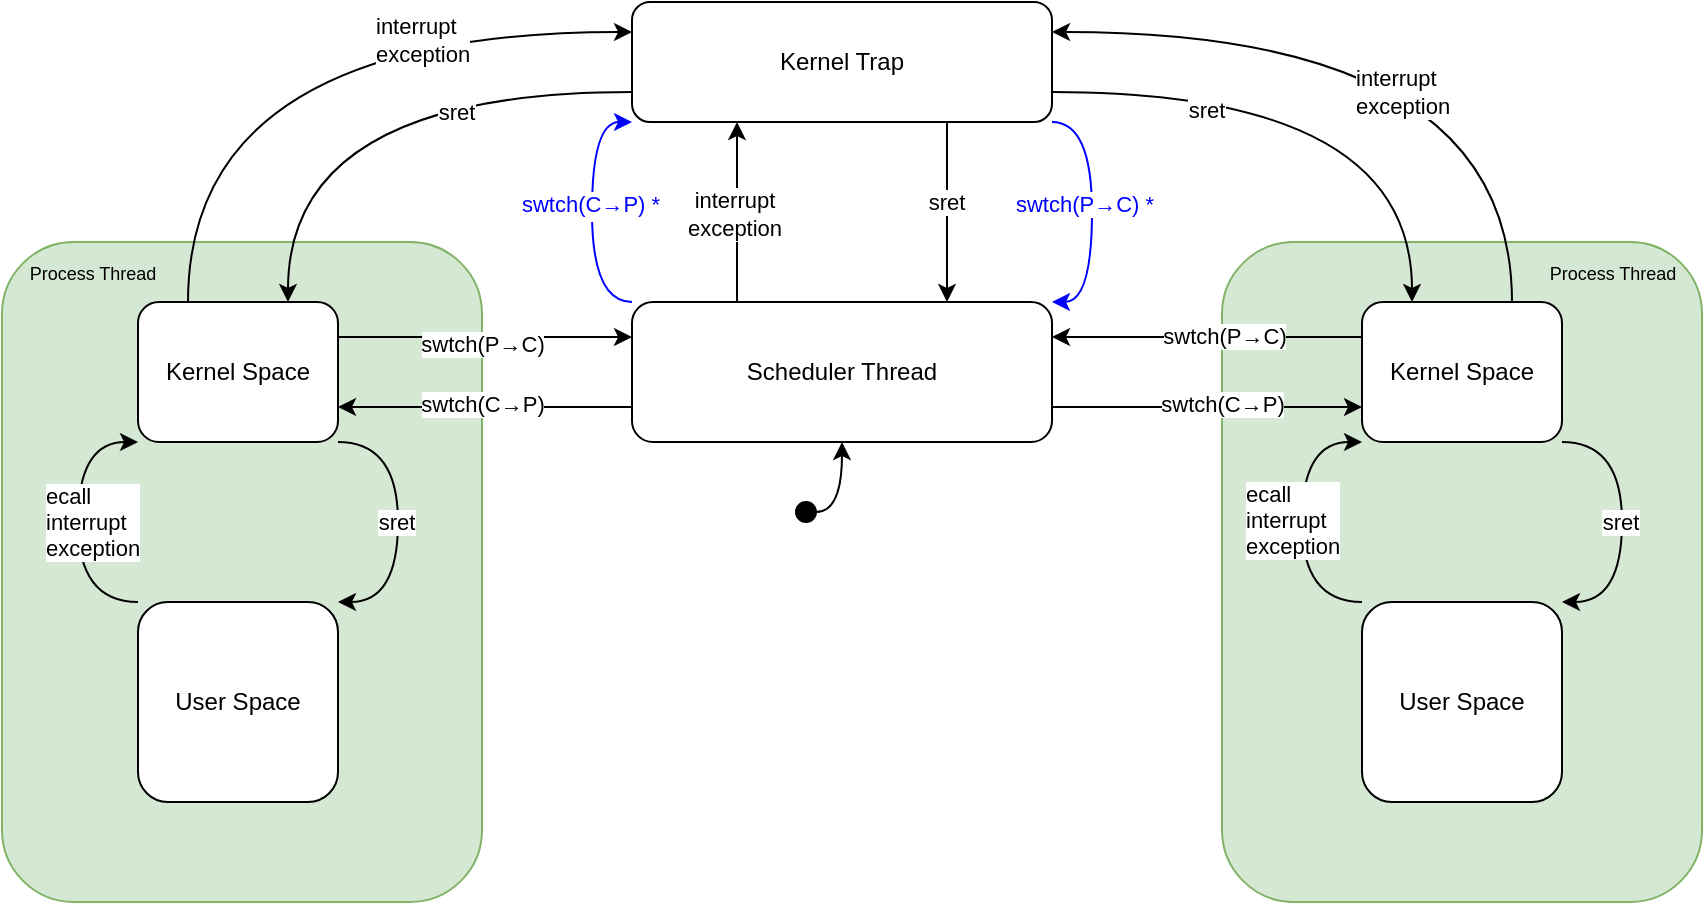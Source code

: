 <mxfile version="24.0.0" type="device" pages="5">
  <diagram id="hBGWSp_swA1D4KDz4CGB" name="Trap">
    <mxGraphModel dx="1976" dy="686" grid="1" gridSize="10" guides="1" tooltips="1" connect="1" arrows="1" fold="1" page="0" pageScale="1" pageWidth="1654" pageHeight="1169" math="0" shadow="0">
      <root>
        <mxCell id="0" />
        <mxCell id="1" parent="0" />
        <mxCell id="iO6epVxMpYYbZOsBODZJ-1" value="" style="rounded=1;whiteSpace=wrap;html=1;fillColor=#d5e8d4;strokeColor=#82b366;" parent="1" vertex="1">
          <mxGeometry x="180" y="130" width="240" height="330" as="geometry" />
        </mxCell>
        <mxCell id="iO6epVxMpYYbZOsBODZJ-2" value="" style="rounded=1;whiteSpace=wrap;html=1;fillColor=#d5e8d4;strokeColor=#82b366;" parent="1" vertex="1">
          <mxGeometry x="-430" y="130" width="240" height="330" as="geometry" />
        </mxCell>
        <mxCell id="iO6epVxMpYYbZOsBODZJ-3" style="edgeStyle=orthogonalEdgeStyle;rounded=0;orthogonalLoop=1;jettySize=auto;html=1;exitX=1;exitY=1;exitDx=0;exitDy=0;strokeColor=#0000FF;entryX=1;entryY=0;entryDx=0;entryDy=0;curved=1;" parent="1" source="iO6epVxMpYYbZOsBODZJ-11" target="iO6epVxMpYYbZOsBODZJ-37" edge="1">
          <mxGeometry relative="1" as="geometry">
            <Array as="points">
              <mxPoint x="115" y="70" />
              <mxPoint x="115" y="160" />
            </Array>
          </mxGeometry>
        </mxCell>
        <mxCell id="iO6epVxMpYYbZOsBODZJ-4" value="&lt;font color=&quot;#0000ff&quot;&gt;swtch(P→C) *&lt;/font&gt;" style="edgeLabel;html=1;align=center;verticalAlign=middle;resizable=0;points=[];" parent="iO6epVxMpYYbZOsBODZJ-3" vertex="1" connectable="0">
          <mxGeometry x="-0.055" y="1" relative="1" as="geometry">
            <mxPoint x="-5" y="-1" as="offset" />
          </mxGeometry>
        </mxCell>
        <mxCell id="iO6epVxMpYYbZOsBODZJ-5" style="edgeStyle=orthogonalEdgeStyle;rounded=0;orthogonalLoop=1;jettySize=auto;html=1;exitX=0;exitY=0.75;exitDx=0;exitDy=0;entryX=0.75;entryY=0;entryDx=0;entryDy=0;curved=1;" parent="1" source="iO6epVxMpYYbZOsBODZJ-11" target="iO6epVxMpYYbZOsBODZJ-17" edge="1">
          <mxGeometry relative="1" as="geometry" />
        </mxCell>
        <mxCell id="iO6epVxMpYYbZOsBODZJ-6" value="sret" style="edgeLabel;html=1;align=center;verticalAlign=middle;resizable=0;points=[];" parent="iO6epVxMpYYbZOsBODZJ-5" vertex="1" connectable="0">
          <mxGeometry x="-0.168" y="27" relative="1" as="geometry">
            <mxPoint x="27" y="-17" as="offset" />
          </mxGeometry>
        </mxCell>
        <mxCell id="iO6epVxMpYYbZOsBODZJ-7" style="edgeStyle=orthogonalEdgeStyle;rounded=0;orthogonalLoop=1;jettySize=auto;html=1;exitX=1;exitY=0.75;exitDx=0;exitDy=0;entryX=0.25;entryY=0;entryDx=0;entryDy=0;curved=1;" parent="1" source="iO6epVxMpYYbZOsBODZJ-11" target="iO6epVxMpYYbZOsBODZJ-25" edge="1">
          <mxGeometry relative="1" as="geometry" />
        </mxCell>
        <mxCell id="iO6epVxMpYYbZOsBODZJ-8" value="sret" style="edgeLabel;html=1;align=center;verticalAlign=middle;resizable=0;points=[];" parent="iO6epVxMpYYbZOsBODZJ-7" vertex="1" connectable="0">
          <mxGeometry x="-0.458" y="-9" relative="1" as="geometry">
            <mxPoint as="offset" />
          </mxGeometry>
        </mxCell>
        <mxCell id="iO6epVxMpYYbZOsBODZJ-9" style="edgeStyle=orthogonalEdgeStyle;rounded=0;orthogonalLoop=1;jettySize=auto;html=1;exitX=0.75;exitY=1;exitDx=0;exitDy=0;entryX=0.75;entryY=0;entryDx=0;entryDy=0;" parent="1" source="iO6epVxMpYYbZOsBODZJ-11" target="iO6epVxMpYYbZOsBODZJ-37" edge="1">
          <mxGeometry relative="1" as="geometry" />
        </mxCell>
        <mxCell id="iO6epVxMpYYbZOsBODZJ-10" value="sret" style="edgeLabel;html=1;align=center;verticalAlign=middle;resizable=0;points=[];" parent="iO6epVxMpYYbZOsBODZJ-9" vertex="1" connectable="0">
          <mxGeometry x="-0.109" y="-1" relative="1" as="geometry">
            <mxPoint as="offset" />
          </mxGeometry>
        </mxCell>
        <mxCell id="iO6epVxMpYYbZOsBODZJ-11" value="Kernel Trap" style="rounded=1;whiteSpace=wrap;html=1;" parent="1" vertex="1">
          <mxGeometry x="-115" y="10" width="210" height="60" as="geometry" />
        </mxCell>
        <mxCell id="iO6epVxMpYYbZOsBODZJ-12" value="User Space" style="rounded=1;whiteSpace=wrap;html=1;" parent="1" vertex="1">
          <mxGeometry x="-362" y="310" width="100" height="100" as="geometry" />
        </mxCell>
        <mxCell id="iO6epVxMpYYbZOsBODZJ-13" style="edgeStyle=orthogonalEdgeStyle;curved=1;rounded=0;orthogonalLoop=1;jettySize=auto;html=1;exitX=1;exitY=1;exitDx=0;exitDy=0;entryX=1;entryY=0;entryDx=0;entryDy=0;" parent="1" source="iO6epVxMpYYbZOsBODZJ-17" target="iO6epVxMpYYbZOsBODZJ-12" edge="1">
          <mxGeometry relative="1" as="geometry">
            <Array as="points">
              <mxPoint x="-232" y="230" />
              <mxPoint x="-232" y="310" />
            </Array>
          </mxGeometry>
        </mxCell>
        <mxCell id="iO6epVxMpYYbZOsBODZJ-14" value="sret" style="edgeLabel;html=1;align=center;verticalAlign=middle;resizable=0;points=[];" parent="iO6epVxMpYYbZOsBODZJ-13" vertex="1" connectable="0">
          <mxGeometry x="-0.043" y="-1" relative="1" as="geometry">
            <mxPoint y="3" as="offset" />
          </mxGeometry>
        </mxCell>
        <mxCell id="iO6epVxMpYYbZOsBODZJ-15" style="edgeStyle=orthogonalEdgeStyle;curved=1;rounded=0;orthogonalLoop=1;jettySize=auto;html=1;exitX=0.25;exitY=0;exitDx=0;exitDy=0;entryX=0;entryY=0.25;entryDx=0;entryDy=0;strokeColor=#000000;" parent="1" source="iO6epVxMpYYbZOsBODZJ-17" target="iO6epVxMpYYbZOsBODZJ-11" edge="1">
          <mxGeometry relative="1" as="geometry" />
        </mxCell>
        <mxCell id="iO6epVxMpYYbZOsBODZJ-16" value="interrupt&lt;br&gt;exception" style="edgeLabel;html=1;align=left;verticalAlign=middle;resizable=0;points=[];" parent="iO6epVxMpYYbZOsBODZJ-15" vertex="1" connectable="0">
          <mxGeometry x="-0.372" y="-27" relative="1" as="geometry">
            <mxPoint x="65" y="-19" as="offset" />
          </mxGeometry>
        </mxCell>
        <mxCell id="iO6epVxMpYYbZOsBODZJ-17" value="Kernel Space" style="rounded=1;whiteSpace=wrap;html=1;" parent="1" vertex="1">
          <mxGeometry x="-362" y="160" width="100" height="70" as="geometry" />
        </mxCell>
        <mxCell id="iO6epVxMpYYbZOsBODZJ-18" style="edgeStyle=orthogonalEdgeStyle;rounded=0;orthogonalLoop=1;jettySize=auto;html=1;exitX=0;exitY=0;exitDx=0;exitDy=0;entryX=0;entryY=1;entryDx=0;entryDy=0;curved=1;" parent="1" source="iO6epVxMpYYbZOsBODZJ-12" target="iO6epVxMpYYbZOsBODZJ-17" edge="1">
          <mxGeometry relative="1" as="geometry">
            <Array as="points">
              <mxPoint x="-392" y="310" />
              <mxPoint x="-392" y="230" />
            </Array>
          </mxGeometry>
        </mxCell>
        <mxCell id="iO6epVxMpYYbZOsBODZJ-19" value="ecall&lt;br&gt;interrupt&lt;br&gt;exception" style="edgeLabel;html=1;align=left;verticalAlign=middle;resizable=0;points=[];" parent="iO6epVxMpYYbZOsBODZJ-18" vertex="1" connectable="0">
          <mxGeometry x="0.014" y="4" relative="1" as="geometry">
            <mxPoint x="-14" y="1" as="offset" />
          </mxGeometry>
        </mxCell>
        <mxCell id="iO6epVxMpYYbZOsBODZJ-20" value="User Space" style="rounded=1;whiteSpace=wrap;html=1;" parent="1" vertex="1">
          <mxGeometry x="250" y="310" width="100" height="100" as="geometry" />
        </mxCell>
        <mxCell id="iO6epVxMpYYbZOsBODZJ-21" style="edgeStyle=orthogonalEdgeStyle;curved=1;rounded=0;orthogonalLoop=1;jettySize=auto;html=1;exitX=1;exitY=1;exitDx=0;exitDy=0;entryX=1;entryY=0;entryDx=0;entryDy=0;" parent="1" source="iO6epVxMpYYbZOsBODZJ-25" target="iO6epVxMpYYbZOsBODZJ-20" edge="1">
          <mxGeometry relative="1" as="geometry">
            <Array as="points">
              <mxPoint x="380" y="230" />
              <mxPoint x="380" y="310" />
            </Array>
          </mxGeometry>
        </mxCell>
        <mxCell id="iO6epVxMpYYbZOsBODZJ-22" value="sret" style="edgeLabel;html=1;align=center;verticalAlign=middle;resizable=0;points=[];" parent="iO6epVxMpYYbZOsBODZJ-21" vertex="1" connectable="0">
          <mxGeometry x="-0.043" y="-1" relative="1" as="geometry">
            <mxPoint y="3" as="offset" />
          </mxGeometry>
        </mxCell>
        <mxCell id="iO6epVxMpYYbZOsBODZJ-23" style="edgeStyle=orthogonalEdgeStyle;curved=1;rounded=0;orthogonalLoop=1;jettySize=auto;html=1;exitX=0.75;exitY=0;exitDx=0;exitDy=0;entryX=1;entryY=0.25;entryDx=0;entryDy=0;" parent="1" source="iO6epVxMpYYbZOsBODZJ-25" target="iO6epVxMpYYbZOsBODZJ-11" edge="1">
          <mxGeometry relative="1" as="geometry" />
        </mxCell>
        <mxCell id="iO6epVxMpYYbZOsBODZJ-24" value="interrupt&lt;br style=&quot;border-color: var(--border-color);&quot;&gt;&lt;span style=&quot;&quot;&gt;exception&lt;/span&gt;" style="edgeLabel;html=1;align=left;verticalAlign=middle;resizable=0;points=[];" parent="iO6epVxMpYYbZOsBODZJ-23" vertex="1" connectable="0">
          <mxGeometry x="0.238" y="20" relative="1" as="geometry">
            <mxPoint x="11" y="10" as="offset" />
          </mxGeometry>
        </mxCell>
        <mxCell id="iO6epVxMpYYbZOsBODZJ-25" value="Kernel Space" style="rounded=1;whiteSpace=wrap;html=1;" parent="1" vertex="1">
          <mxGeometry x="250" y="160" width="100" height="70" as="geometry" />
        </mxCell>
        <mxCell id="iO6epVxMpYYbZOsBODZJ-26" style="edgeStyle=orthogonalEdgeStyle;rounded=0;orthogonalLoop=1;jettySize=auto;html=1;exitX=0;exitY=0;exitDx=0;exitDy=0;entryX=0;entryY=1;entryDx=0;entryDy=0;curved=1;" parent="1" source="iO6epVxMpYYbZOsBODZJ-20" target="iO6epVxMpYYbZOsBODZJ-25" edge="1">
          <mxGeometry relative="1" as="geometry">
            <Array as="points">
              <mxPoint x="220" y="310" />
              <mxPoint x="220" y="230" />
            </Array>
          </mxGeometry>
        </mxCell>
        <mxCell id="iO6epVxMpYYbZOsBODZJ-27" value="ecall&lt;br&gt;interrupt&lt;br&gt;exception" style="edgeLabel;html=1;align=left;verticalAlign=middle;resizable=0;points=[];" parent="iO6epVxMpYYbZOsBODZJ-26" vertex="1" connectable="0">
          <mxGeometry x="0.014" y="4" relative="1" as="geometry">
            <mxPoint x="-26" as="offset" />
          </mxGeometry>
        </mxCell>
        <mxCell id="iO6epVxMpYYbZOsBODZJ-28" style="edgeStyle=orthogonalEdgeStyle;curved=1;rounded=0;orthogonalLoop=1;jettySize=auto;html=1;exitX=0;exitY=0.75;exitDx=0;exitDy=0;entryX=1;entryY=0.75;entryDx=0;entryDy=0;" parent="1" source="iO6epVxMpYYbZOsBODZJ-37" target="iO6epVxMpYYbZOsBODZJ-17" edge="1">
          <mxGeometry relative="1" as="geometry" />
        </mxCell>
        <mxCell id="iO6epVxMpYYbZOsBODZJ-29" value="swtch(C→P)" style="edgeLabel;html=1;align=center;verticalAlign=middle;resizable=0;points=[];" parent="iO6epVxMpYYbZOsBODZJ-28" vertex="1" connectable="0">
          <mxGeometry x="-0.027" relative="1" as="geometry">
            <mxPoint x="-4" y="-2" as="offset" />
          </mxGeometry>
        </mxCell>
        <mxCell id="iO6epVxMpYYbZOsBODZJ-30" style="edgeStyle=orthogonalEdgeStyle;curved=1;rounded=0;orthogonalLoop=1;jettySize=auto;html=1;exitX=1;exitY=0.75;exitDx=0;exitDy=0;entryX=0;entryY=0.75;entryDx=0;entryDy=0;" parent="1" source="iO6epVxMpYYbZOsBODZJ-37" target="iO6epVxMpYYbZOsBODZJ-25" edge="1">
          <mxGeometry relative="1" as="geometry" />
        </mxCell>
        <mxCell id="iO6epVxMpYYbZOsBODZJ-31" value="swtch(C→P)" style="edgeLabel;html=1;align=center;verticalAlign=middle;resizable=0;points=[];" parent="iO6epVxMpYYbZOsBODZJ-30" vertex="1" connectable="0">
          <mxGeometry x="-0.055" relative="1" as="geometry">
            <mxPoint x="12" y="-2" as="offset" />
          </mxGeometry>
        </mxCell>
        <mxCell id="iO6epVxMpYYbZOsBODZJ-32" style="edgeStyle=orthogonalEdgeStyle;rounded=0;orthogonalLoop=1;jettySize=auto;html=1;exitX=0;exitY=0;exitDx=0;exitDy=0;entryX=0;entryY=1;entryDx=0;entryDy=0;curved=1;fillColor=#dae8fc;strokeColor=#0000FF;" parent="1" source="iO6epVxMpYYbZOsBODZJ-37" target="iO6epVxMpYYbZOsBODZJ-11" edge="1">
          <mxGeometry relative="1" as="geometry">
            <Array as="points">
              <mxPoint x="-135" y="160" />
              <mxPoint x="-135" y="70" />
            </Array>
          </mxGeometry>
        </mxCell>
        <mxCell id="iO6epVxMpYYbZOsBODZJ-33" value="Text" style="edgeLabel;html=1;align=center;verticalAlign=middle;resizable=0;points=[];" parent="iO6epVxMpYYbZOsBODZJ-32" vertex="1" connectable="0">
          <mxGeometry x="0.031" y="1" relative="1" as="geometry">
            <mxPoint as="offset" />
          </mxGeometry>
        </mxCell>
        <mxCell id="iO6epVxMpYYbZOsBODZJ-34" value="&lt;font color=&quot;#0000ff&quot;&gt;swtch(C→P) *&lt;/font&gt;" style="edgeLabel;html=1;align=center;verticalAlign=middle;resizable=0;points=[];" parent="iO6epVxMpYYbZOsBODZJ-32" vertex="1" connectable="0">
          <mxGeometry x="0.063" y="1" relative="1" as="geometry">
            <mxPoint as="offset" />
          </mxGeometry>
        </mxCell>
        <mxCell id="iO6epVxMpYYbZOsBODZJ-35" style="edgeStyle=orthogonalEdgeStyle;rounded=0;orthogonalLoop=1;jettySize=auto;html=1;exitX=0.25;exitY=0;exitDx=0;exitDy=0;entryX=0.25;entryY=1;entryDx=0;entryDy=0;" parent="1" source="iO6epVxMpYYbZOsBODZJ-37" target="iO6epVxMpYYbZOsBODZJ-11" edge="1">
          <mxGeometry relative="1" as="geometry" />
        </mxCell>
        <mxCell id="iO6epVxMpYYbZOsBODZJ-36" value="interrupt&lt;br&gt;exception" style="edgeLabel;html=1;align=center;verticalAlign=middle;resizable=0;points=[];" parent="iO6epVxMpYYbZOsBODZJ-35" vertex="1" connectable="0">
          <mxGeometry x="-0.014" y="2" relative="1" as="geometry">
            <mxPoint as="offset" />
          </mxGeometry>
        </mxCell>
        <mxCell id="iO6epVxMpYYbZOsBODZJ-37" value="Scheduler Thread" style="rounded=1;whiteSpace=wrap;html=1;" parent="1" vertex="1">
          <mxGeometry x="-115" y="160" width="210" height="70" as="geometry" />
        </mxCell>
        <mxCell id="iO6epVxMpYYbZOsBODZJ-38" style="edgeStyle=orthogonalEdgeStyle;curved=1;rounded=0;orthogonalLoop=1;jettySize=auto;html=1;exitX=1;exitY=0.25;exitDx=0;exitDy=0;entryX=0;entryY=0.25;entryDx=0;entryDy=0;" parent="1" source="iO6epVxMpYYbZOsBODZJ-17" target="iO6epVxMpYYbZOsBODZJ-37" edge="1">
          <mxGeometry relative="1" as="geometry" />
        </mxCell>
        <mxCell id="iO6epVxMpYYbZOsBODZJ-39" value="swtch(P→C)" style="edgeLabel;html=1;align=center;verticalAlign=middle;resizable=0;points=[];" parent="iO6epVxMpYYbZOsBODZJ-38" vertex="1" connectable="0">
          <mxGeometry x="0.032" y="-1" relative="1" as="geometry">
            <mxPoint x="-4" y="2" as="offset" />
          </mxGeometry>
        </mxCell>
        <mxCell id="iO6epVxMpYYbZOsBODZJ-40" style="edgeStyle=orthogonalEdgeStyle;curved=1;rounded=0;orthogonalLoop=1;jettySize=auto;html=1;exitX=0;exitY=0.25;exitDx=0;exitDy=0;entryX=1;entryY=0.25;entryDx=0;entryDy=0;" parent="1" source="iO6epVxMpYYbZOsBODZJ-25" target="iO6epVxMpYYbZOsBODZJ-37" edge="1">
          <mxGeometry relative="1" as="geometry" />
        </mxCell>
        <mxCell id="iO6epVxMpYYbZOsBODZJ-41" value="swtch(P→C)" style="edgeLabel;html=1;align=center;verticalAlign=middle;resizable=0;points=[];" parent="iO6epVxMpYYbZOsBODZJ-40" vertex="1" connectable="0">
          <mxGeometry x="-0.024" y="-1" relative="1" as="geometry">
            <mxPoint x="6" as="offset" />
          </mxGeometry>
        </mxCell>
        <mxCell id="iO6epVxMpYYbZOsBODZJ-42" style="edgeStyle=orthogonalEdgeStyle;curved=1;rounded=0;orthogonalLoop=1;jettySize=auto;html=1;exitX=1;exitY=0.5;exitDx=0;exitDy=0;entryX=0.5;entryY=1;entryDx=0;entryDy=0;" parent="1" source="iO6epVxMpYYbZOsBODZJ-43" target="iO6epVxMpYYbZOsBODZJ-37" edge="1">
          <mxGeometry relative="1" as="geometry" />
        </mxCell>
        <mxCell id="iO6epVxMpYYbZOsBODZJ-43" value="" style="ellipse;whiteSpace=wrap;html=1;aspect=fixed;fillColor=#000000;" parent="1" vertex="1">
          <mxGeometry x="-33" y="260" width="10" height="10" as="geometry" />
        </mxCell>
        <mxCell id="iO6epVxMpYYbZOsBODZJ-44" value="&lt;font style=&quot;font-size: 9px;&quot;&gt;Process Thread&lt;/font&gt;" style="text;html=1;align=center;verticalAlign=middle;resizable=0;points=[];autosize=1;strokeColor=none;fillColor=none;" parent="1" vertex="1">
          <mxGeometry x="-430" y="130" width="90" height="30" as="geometry" />
        </mxCell>
        <mxCell id="iO6epVxMpYYbZOsBODZJ-45" value="&lt;font style=&quot;font-size: 9px;&quot;&gt;Process Thread&lt;/font&gt;" style="text;html=1;align=center;verticalAlign=middle;resizable=0;points=[];autosize=1;strokeColor=none;fillColor=none;" parent="1" vertex="1">
          <mxGeometry x="330" y="130" width="90" height="30" as="geometry" />
        </mxCell>
      </root>
    </mxGraphModel>
  </diagram>
  <diagram name="UART" id="-uyOTOUfYezrY4UcoJQW">
    <mxGraphModel dx="2058" dy="1200" grid="1" gridSize="10" guides="1" tooltips="1" connect="1" arrows="1" fold="1" page="1" pageScale="1" pageWidth="1654" pageHeight="1169" math="0" shadow="0">
      <root>
        <mxCell id="0" />
        <mxCell id="1" parent="0" />
        <mxCell id="OPkkiO3AQWa5dfN8KXm8-1" style="edgeStyle=orthogonalEdgeStyle;rounded=0;orthogonalLoop=1;jettySize=auto;html=1;exitX=0.25;exitY=1;exitDx=0;exitDy=0;entryX=0.5;entryY=0;entryDx=0;entryDy=0;" parent="1" source="OPkkiO3AQWa5dfN8KXm8-5" target="OPkkiO3AQWa5dfN8KXm8-6" edge="1">
          <mxGeometry relative="1" as="geometry" />
        </mxCell>
        <mxCell id="OPkkiO3AQWa5dfN8KXm8-2" value="read" style="edgeLabel;html=1;align=center;verticalAlign=middle;resizable=0;points=[];" parent="OPkkiO3AQWa5dfN8KXm8-1" vertex="1" connectable="0">
          <mxGeometry x="-0.225" relative="1" as="geometry">
            <mxPoint y="-11" as="offset" />
          </mxGeometry>
        </mxCell>
        <mxCell id="OPkkiO3AQWa5dfN8KXm8-3" style="edgeStyle=orthogonalEdgeStyle;rounded=0;orthogonalLoop=1;jettySize=auto;html=1;exitX=0.75;exitY=1;exitDx=0;exitDy=0;entryX=0.5;entryY=0;entryDx=0;entryDy=0;" parent="1" source="OPkkiO3AQWa5dfN8KXm8-5" target="OPkkiO3AQWa5dfN8KXm8-7" edge="1">
          <mxGeometry relative="1" as="geometry" />
        </mxCell>
        <mxCell id="OPkkiO3AQWa5dfN8KXm8-4" value="write" style="edgeLabel;html=1;align=center;verticalAlign=middle;resizable=0;points=[];" parent="OPkkiO3AQWa5dfN8KXm8-3" vertex="1" connectable="0">
          <mxGeometry x="-0.214" y="-4" relative="1" as="geometry">
            <mxPoint y="-11" as="offset" />
          </mxGeometry>
        </mxCell>
        <mxCell id="OPkkiO3AQWa5dfN8KXm8-5" value="User App" style="rounded=1;whiteSpace=wrap;html=1;" parent="1" vertex="1">
          <mxGeometry x="240" y="340" width="280" height="60" as="geometry" />
        </mxCell>
        <mxCell id="OPkkiO3AQWa5dfN8KXm8-6" value="consoleread" style="rounded=1;whiteSpace=wrap;html=1;" parent="1" vertex="1">
          <mxGeometry x="250" y="480" width="120" height="60" as="geometry" />
        </mxCell>
        <mxCell id="OPkkiO3AQWa5dfN8KXm8-7" value="consolewrite" style="rounded=1;whiteSpace=wrap;html=1;" parent="1" vertex="1">
          <mxGeometry x="390" y="480" width="120" height="60" as="geometry" />
        </mxCell>
        <mxCell id="OPkkiO3AQWa5dfN8KXm8-8" style="edgeStyle=orthogonalEdgeStyle;rounded=0;orthogonalLoop=1;jettySize=auto;html=1;exitX=0.25;exitY=0;exitDx=0;exitDy=0;entryX=0.5;entryY=1;entryDx=0;entryDy=0;" parent="1" source="OPkkiO3AQWa5dfN8KXm8-12" target="OPkkiO3AQWa5dfN8KXm8-15" edge="1">
          <mxGeometry relative="1" as="geometry" />
        </mxCell>
        <mxCell id="OPkkiO3AQWa5dfN8KXm8-9" value="RX" style="edgeLabel;html=1;align=center;verticalAlign=middle;resizable=0;points=[];" parent="OPkkiO3AQWa5dfN8KXm8-8" vertex="1" connectable="0">
          <mxGeometry y="3" relative="1" as="geometry">
            <mxPoint x="1" as="offset" />
          </mxGeometry>
        </mxCell>
        <mxCell id="OPkkiO3AQWa5dfN8KXm8-10" style="edgeStyle=orthogonalEdgeStyle;rounded=0;orthogonalLoop=1;jettySize=auto;html=1;exitX=0.75;exitY=0;exitDx=0;exitDy=0;entryX=0.5;entryY=1;entryDx=0;entryDy=0;" parent="1" source="OPkkiO3AQWa5dfN8KXm8-12" target="OPkkiO3AQWa5dfN8KXm8-18" edge="1">
          <mxGeometry relative="1" as="geometry" />
        </mxCell>
        <mxCell id="OPkkiO3AQWa5dfN8KXm8-11" value="TX" style="edgeLabel;html=1;align=center;verticalAlign=middle;resizable=0;points=[];" parent="OPkkiO3AQWa5dfN8KXm8-10" vertex="1" connectable="0">
          <mxGeometry x="0.04" y="1" relative="1" as="geometry">
            <mxPoint x="1" as="offset" />
          </mxGeometry>
        </mxCell>
        <mxCell id="OPkkiO3AQWa5dfN8KXm8-12" value="uartintr" style="rounded=1;whiteSpace=wrap;html=1;" parent="1" vertex="1">
          <mxGeometry x="240" y="773.53" width="280" height="60" as="geometry" />
        </mxCell>
        <mxCell id="OPkkiO3AQWa5dfN8KXm8-13" style="edgeStyle=orthogonalEdgeStyle;rounded=0;orthogonalLoop=1;jettySize=auto;html=1;exitX=0.5;exitY=0;exitDx=0;exitDy=0;entryX=0.5;entryY=1;entryDx=0;entryDy=0;" parent="1" source="OPkkiO3AQWa5dfN8KXm8-15" target="OPkkiO3AQWa5dfN8KXm8-6" edge="1">
          <mxGeometry relative="1" as="geometry" />
        </mxCell>
        <mxCell id="OPkkiO3AQWa5dfN8KXm8-14" value="wakeup proc" style="edgeLabel;html=1;align=center;verticalAlign=middle;resizable=0;points=[];" parent="OPkkiO3AQWa5dfN8KXm8-13" vertex="1" connectable="0">
          <mxGeometry x="-0.08" y="1" relative="1" as="geometry">
            <mxPoint x="1" y="-37" as="offset" />
          </mxGeometry>
        </mxCell>
        <mxCell id="OPkkiO3AQWa5dfN8KXm8-15" value="consoleintr&lt;br&gt;Read into console buf" style="rounded=1;whiteSpace=wrap;html=1;" parent="1" vertex="1">
          <mxGeometry x="250" y="663.53" width="120" height="60" as="geometry" />
        </mxCell>
        <mxCell id="OPkkiO3AQWa5dfN8KXm8-16" style="edgeStyle=orthogonalEdgeStyle;rounded=0;orthogonalLoop=1;jettySize=auto;html=1;exitX=0.5;exitY=0;exitDx=0;exitDy=0;entryX=0.5;entryY=1;entryDx=0;entryDy=0;" parent="1" source="OPkkiO3AQWa5dfN8KXm8-18" target="OPkkiO3AQWa5dfN8KXm8-7" edge="1">
          <mxGeometry relative="1" as="geometry" />
        </mxCell>
        <mxCell id="OPkkiO3AQWa5dfN8KXm8-17" value="wakeup proc" style="edgeLabel;html=1;align=center;verticalAlign=middle;resizable=0;points=[];" parent="OPkkiO3AQWa5dfN8KXm8-16" vertex="1" connectable="0">
          <mxGeometry x="-0.12" y="-4" relative="1" as="geometry">
            <mxPoint x="-4" y="-39" as="offset" />
          </mxGeometry>
        </mxCell>
        <mxCell id="OPkkiO3AQWa5dfN8KXm8-18" value="uartstart&lt;br&gt;Send Data from uart tx buf" style="rounded=1;whiteSpace=wrap;html=1;" parent="1" vertex="1">
          <mxGeometry x="390" y="663.53" width="120" height="60" as="geometry" />
        </mxCell>
        <mxCell id="OPkkiO3AQWa5dfN8KXm8-19" style="edgeStyle=orthogonalEdgeStyle;rounded=0;orthogonalLoop=1;jettySize=auto;html=1;exitX=0.5;exitY=0;exitDx=0;exitDy=0;entryX=0.25;entryY=1;entryDx=0;entryDy=0;" parent="1" source="OPkkiO3AQWa5dfN8KXm8-20" target="OPkkiO3AQWa5dfN8KXm8-12" edge="1">
          <mxGeometry relative="1" as="geometry" />
        </mxCell>
        <mxCell id="OPkkiO3AQWa5dfN8KXm8-20" value="RX interrupt" style="text;html=1;strokeColor=none;fillColor=none;align=center;verticalAlign=middle;whiteSpace=wrap;rounded=0;" parent="1" vertex="1">
          <mxGeometry x="275" y="883.03" width="70" height="30" as="geometry" />
        </mxCell>
        <mxCell id="OPkkiO3AQWa5dfN8KXm8-21" style="edgeStyle=orthogonalEdgeStyle;rounded=0;orthogonalLoop=1;jettySize=auto;html=1;exitX=0.5;exitY=0;exitDx=0;exitDy=0;entryX=0.75;entryY=1;entryDx=0;entryDy=0;" parent="1" source="OPkkiO3AQWa5dfN8KXm8-22" target="OPkkiO3AQWa5dfN8KXm8-12" edge="1">
          <mxGeometry relative="1" as="geometry" />
        </mxCell>
        <mxCell id="OPkkiO3AQWa5dfN8KXm8-22" value="TX interrupt" style="text;html=1;strokeColor=none;fillColor=none;align=center;verticalAlign=middle;whiteSpace=wrap;rounded=0;" parent="1" vertex="1">
          <mxGeometry x="415" y="883.03" width="70" height="30" as="geometry" />
        </mxCell>
        <mxCell id="OPkkiO3AQWa5dfN8KXm8-23" value="" style="endArrow=none;dashed=1;html=1;rounded=0;" parent="1" edge="1">
          <mxGeometry width="50" height="50" relative="1" as="geometry">
            <mxPoint x="200" y="450" as="sourcePoint" />
            <mxPoint x="680" y="450" as="targetPoint" />
          </mxGeometry>
        </mxCell>
        <mxCell id="OPkkiO3AQWa5dfN8KXm8-24" value="&lt;font style=&quot;font-size: 14px;&quot;&gt;kernel&lt;/font&gt;" style="text;html=1;align=center;verticalAlign=middle;resizable=0;points=[];autosize=1;strokeColor=none;fillColor=none;" parent="1" vertex="1">
          <mxGeometry x="620" y="450" width="60" height="30" as="geometry" />
        </mxCell>
        <mxCell id="OPkkiO3AQWa5dfN8KXm8-25" value="&lt;font style=&quot;font-size: 14px;&quot;&gt;user&lt;/font&gt;" style="text;html=1;align=center;verticalAlign=middle;resizable=0;points=[];autosize=1;strokeColor=none;fillColor=none;" parent="1" vertex="1">
          <mxGeometry x="625" y="420" width="50" height="30" as="geometry" />
        </mxCell>
        <mxCell id="OPkkiO3AQWa5dfN8KXm8-27" value="producer / consumer parallelism" style="shape=callout;whiteSpace=wrap;html=1;perimeter=calloutPerimeter;position2=0;size=50;position=0.09;base=30;" parent="1" vertex="1">
          <mxGeometry x="710" y="380" width="230" height="160" as="geometry" />
        </mxCell>
        <mxCell id="OPkkiO3AQWa5dfN8KXm8-28" value="" style="endArrow=none;dashed=1;html=1;rounded=0;" parent="1" edge="1">
          <mxGeometry width="50" height="50" relative="1" as="geometry">
            <mxPoint x="200" y="630" as="sourcePoint" />
            <mxPoint x="600" y="630" as="targetPoint" />
          </mxGeometry>
        </mxCell>
        <mxCell id="OPkkiO3AQWa5dfN8KXm8-30" value="&lt;b&gt;Top Driver&lt;br&gt;&lt;/b&gt;Run in process&#39;s kernel thread.&lt;br&gt;Deal with the per-process function" style="text;html=1;align=left;verticalAlign=middle;whiteSpace=wrap;rounded=0;" parent="1" vertex="1">
          <mxGeometry x="520" y="570" width="220" height="50" as="geometry" />
        </mxCell>
        <mxCell id="OPkkiO3AQWa5dfN8KXm8-31" value="&lt;b&gt;Bottom Driver&lt;br&gt;&lt;/b&gt;Run at interrupt" style="text;html=1;align=left;verticalAlign=middle;whiteSpace=wrap;rounded=0;" parent="1" vertex="1">
          <mxGeometry x="520" y="640" width="110" height="30" as="geometry" />
        </mxCell>
        <mxCell id="2hk671nbi1X2oDvS4pE--12" style="edgeStyle=orthogonalEdgeStyle;rounded=0;orthogonalLoop=1;jettySize=auto;html=1;entryX=0.5;entryY=0;entryDx=0;entryDy=0;" parent="1" source="2hk671nbi1X2oDvS4pE--1" target="2hk671nbi1X2oDvS4pE--7" edge="1">
          <mxGeometry relative="1" as="geometry" />
        </mxCell>
        <mxCell id="2hk671nbi1X2oDvS4pE--1" value="write ptr&lt;br&gt;(In Transmission case: Write Byte&lt;br&gt;In Reception case : UART RX)" style="text;html=1;align=center;verticalAlign=middle;resizable=0;points=[];autosize=1;strokeColor=none;fillColor=none;" parent="1" vertex="1">
          <mxGeometry x="1000" y="480" width="200" height="60" as="geometry" />
        </mxCell>
        <mxCell id="2hk671nbi1X2oDvS4pE--2" value="" style="rounded=0;whiteSpace=wrap;html=1;fillColor=#ffe6cc;strokeColor=#d79b00;" parent="1" vertex="1">
          <mxGeometry x="880" y="592" width="40" height="60" as="geometry" />
        </mxCell>
        <mxCell id="2hk671nbi1X2oDvS4pE--3" value="" style="rounded=0;whiteSpace=wrap;html=1;fillColor=#ffe6cc;strokeColor=#d79b00;" parent="1" vertex="1">
          <mxGeometry x="920" y="592" width="40" height="60" as="geometry" />
        </mxCell>
        <mxCell id="2hk671nbi1X2oDvS4pE--4" value="" style="rounded=0;whiteSpace=wrap;html=1;fillColor=#d5e8d4;strokeColor=#82b366;" parent="1" vertex="1">
          <mxGeometry x="960" y="592" width="40" height="60" as="geometry" />
        </mxCell>
        <mxCell id="2hk671nbi1X2oDvS4pE--5" value="" style="rounded=0;whiteSpace=wrap;html=1;fillColor=#d5e8d4;strokeColor=#82b366;" parent="1" vertex="1">
          <mxGeometry x="1000" y="592" width="40" height="60" as="geometry" />
        </mxCell>
        <mxCell id="2hk671nbi1X2oDvS4pE--6" value="" style="rounded=0;whiteSpace=wrap;html=1;fillColor=#d5e8d4;strokeColor=#82b366;" parent="1" vertex="1">
          <mxGeometry x="1040" y="592" width="40" height="60" as="geometry" />
        </mxCell>
        <mxCell id="2hk671nbi1X2oDvS4pE--7" value="" style="rounded=0;whiteSpace=wrap;html=1;fillColor=#d5e8d4;strokeColor=#82b366;" parent="1" vertex="1">
          <mxGeometry x="1080" y="592" width="40" height="60" as="geometry" />
        </mxCell>
        <mxCell id="2hk671nbi1X2oDvS4pE--8" value="" style="rounded=0;whiteSpace=wrap;html=1;" parent="1" vertex="1">
          <mxGeometry x="1120" y="592" width="40" height="60" as="geometry" />
        </mxCell>
        <mxCell id="2hk671nbi1X2oDvS4pE--9" value="" style="rounded=0;whiteSpace=wrap;html=1;" parent="1" vertex="1">
          <mxGeometry x="1160" y="592" width="40" height="60" as="geometry" />
        </mxCell>
        <mxCell id="2hk671nbi1X2oDvS4pE--10" value="" style="rounded=0;whiteSpace=wrap;html=1;" parent="1" vertex="1">
          <mxGeometry x="1200" y="592" width="40" height="60" as="geometry" />
        </mxCell>
        <mxCell id="2hk671nbi1X2oDvS4pE--11" value="" style="rounded=0;whiteSpace=wrap;html=1;" parent="1" vertex="1">
          <mxGeometry x="1240" y="592" width="40" height="60" as="geometry" />
        </mxCell>
        <mxCell id="2hk671nbi1X2oDvS4pE--14" style="edgeStyle=orthogonalEdgeStyle;rounded=0;orthogonalLoop=1;jettySize=auto;html=1;" parent="1" source="2hk671nbi1X2oDvS4pE--13" target="2hk671nbi1X2oDvS4pE--3" edge="1">
          <mxGeometry relative="1" as="geometry" />
        </mxCell>
        <mxCell id="2hk671nbi1X2oDvS4pE--13" value="read ptr&lt;br&gt;(In Transmission case: UART TX&lt;br style=&quot;border-color: var(--border-color);&quot;&gt;In Reception case : Read Byte)" style="text;html=1;align=center;verticalAlign=middle;resizable=0;points=[];autosize=1;strokeColor=none;fillColor=none;" parent="1" vertex="1">
          <mxGeometry x="840" y="700" width="200" height="60" as="geometry" />
        </mxCell>
        <mxCell id="2hk671nbi1X2oDvS4pE--15" value="" style="shape=flexArrow;endArrow=classic;html=1;rounded=0;" parent="1" edge="1">
          <mxGeometry width="50" height="50" relative="1" as="geometry">
            <mxPoint x="1000" y="570" as="sourcePoint" />
            <mxPoint x="1080" y="570" as="targetPoint" />
          </mxGeometry>
        </mxCell>
        <mxCell id="2hk671nbi1X2oDvS4pE--16" value="Produce" style="edgeLabel;html=1;align=center;verticalAlign=middle;resizable=0;points=[];" parent="2hk671nbi1X2oDvS4pE--15" vertex="1" connectable="0">
          <mxGeometry x="-0.214" y="-3" relative="1" as="geometry">
            <mxPoint as="offset" />
          </mxGeometry>
        </mxCell>
        <mxCell id="2hk671nbi1X2oDvS4pE--17" value="" style="shape=flexArrow;endArrow=classic;html=1;rounded=0;" parent="1" edge="1">
          <mxGeometry width="50" height="50" relative="1" as="geometry">
            <mxPoint x="840" y="680" as="sourcePoint" />
            <mxPoint x="920" y="680" as="targetPoint" />
          </mxGeometry>
        </mxCell>
        <mxCell id="2hk671nbi1X2oDvS4pE--18" value="Consume" style="edgeLabel;html=1;align=center;verticalAlign=middle;resizable=0;points=[];" parent="2hk671nbi1X2oDvS4pE--17" vertex="1" connectable="0">
          <mxGeometry x="-0.214" y="-3" relative="1" as="geometry">
            <mxPoint as="offset" />
          </mxGeometry>
        </mxCell>
        <mxCell id="2hk671nbi1X2oDvS4pE--19" value="TX Buffer" style="text;html=1;align=center;verticalAlign=middle;whiteSpace=wrap;rounded=0;" parent="1" vertex="1">
          <mxGeometry x="810" y="611" width="60" height="30" as="geometry" />
        </mxCell>
        <mxCell id="U_sdb5JItyCmtg9zmIKS-1" style="edgeStyle=orthogonalEdgeStyle;rounded=0;orthogonalLoop=1;jettySize=auto;html=1;exitX=1;exitY=0.75;exitDx=0;exitDy=0;entryX=1;entryY=0.25;entryDx=0;entryDy=0;" parent="1" source="OPkkiO3AQWa5dfN8KXm8-7" target="OPkkiO3AQWa5dfN8KXm8-7" edge="1">
          <mxGeometry relative="1" as="geometry">
            <Array as="points">
              <mxPoint x="530" y="525" />
              <mxPoint x="530" y="495" />
            </Array>
          </mxGeometry>
        </mxCell>
        <mxCell id="U_sdb5JItyCmtg9zmIKS-2" value="Buffer Full? Sleep" style="edgeLabel;html=1;align=center;verticalAlign=middle;resizable=0;points=[];" parent="U_sdb5JItyCmtg9zmIKS-1" vertex="1" connectable="0">
          <mxGeometry x="0.095" y="2" relative="1" as="geometry">
            <mxPoint x="32" as="offset" />
          </mxGeometry>
        </mxCell>
        <mxCell id="U_sdb5JItyCmtg9zmIKS-3" value="&lt;h1 style=&quot;font-size: 19px;&quot;&gt;&lt;font style=&quot;font-size: 19px;&quot;&gt;By the way&lt;/font&gt;&lt;/h1&gt;&lt;div style=&quot;font-size: 19px;&quot;&gt;&lt;ul&gt;&lt;li&gt;Interrupt could happen so frequently that ISR can&#39;t deal with it properly. If device is fast relative to CPU, CPU could insteadly use polling to save entry/exit cost.&amp;nbsp; On the other hand, if CPU is fast enough, interrupt would be a good option since polling would waste CPU cycles.&lt;/li&gt;&lt;li&gt;Dynamic switch between Polling and Interrupt may be a good method.&lt;/li&gt;&lt;/ul&gt;&lt;/div&gt;" style="text;html=1;spacing=5;spacingTop=-20;whiteSpace=wrap;overflow=hidden;rounded=0;" parent="1" vertex="1">
          <mxGeometry x="660" y="860" width="570" height="220" as="geometry" />
        </mxCell>
        <mxCell id="U_sdb5JItyCmtg9zmIKS-4" style="edgeStyle=orthogonalEdgeStyle;rounded=0;orthogonalLoop=1;jettySize=auto;html=1;exitX=0;exitY=0.75;exitDx=0;exitDy=0;entryX=0;entryY=0.25;entryDx=0;entryDy=0;" parent="1" source="OPkkiO3AQWa5dfN8KXm8-6" target="OPkkiO3AQWa5dfN8KXm8-6" edge="1">
          <mxGeometry relative="1" as="geometry">
            <Array as="points">
              <mxPoint x="220" y="525" />
              <mxPoint x="220" y="496" />
            </Array>
          </mxGeometry>
        </mxCell>
        <mxCell id="U_sdb5JItyCmtg9zmIKS-5" value="Buffer Empty? Sleep" style="edgeLabel;html=1;align=center;verticalAlign=middle;resizable=0;points=[];" parent="U_sdb5JItyCmtg9zmIKS-4" vertex="1" connectable="0">
          <mxGeometry x="0.006" y="-2" relative="1" as="geometry">
            <mxPoint x="-32" as="offset" />
          </mxGeometry>
        </mxCell>
      </root>
    </mxGraphModel>
  </diagram>
  <diagram id="nfxi8MG9ai6yuU2Et-L6" name="Lock">
    <mxGraphModel dx="3551" dy="1771" grid="1" gridSize="10" guides="1" tooltips="1" connect="1" arrows="1" fold="1" page="0" pageScale="1" pageWidth="1654" pageHeight="1169" math="0" shadow="0">
      <root>
        <mxCell id="0" />
        <mxCell id="1" parent="0" />
        <mxCell id="__OScFHUcICsGzo6IYjf-119" value="" style="rounded=1;whiteSpace=wrap;html=1;arcSize=4;" parent="1" vertex="1">
          <mxGeometry x="-290" y="180" width="320" height="260" as="geometry" />
        </mxCell>
        <mxCell id="__OScFHUcICsGzo6IYjf-114" value="" style="rounded=1;whiteSpace=wrap;html=1;arcSize=4;" parent="1" vertex="1">
          <mxGeometry x="-290" y="-170" width="320" height="230" as="geometry" />
        </mxCell>
        <mxCell id="__OScFHUcICsGzo6IYjf-101" value="" style="rounded=1;whiteSpace=wrap;html=1;arcSize=4;" parent="1" vertex="1">
          <mxGeometry x="-1070" y="-195" width="710" height="1090" as="geometry" />
        </mxCell>
        <mxCell id="__OScFHUcICsGzo6IYjf-9" style="edgeStyle=orthogonalEdgeStyle;rounded=0;orthogonalLoop=1;jettySize=auto;html=1;exitX=1;exitY=0.5;exitDx=0;exitDy=0;" parent="1" source="__OScFHUcICsGzo6IYjf-2" target="__OScFHUcICsGzo6IYjf-23" edge="1">
          <mxGeometry relative="1" as="geometry">
            <mxPoint x="-560" y="-135" as="targetPoint" />
          </mxGeometry>
        </mxCell>
        <mxCell id="__OScFHUcICsGzo6IYjf-2" value="" style="rounded=0;whiteSpace=wrap;html=1;" parent="1" vertex="1">
          <mxGeometry x="-650" y="-165" width="40" height="60" as="geometry" />
        </mxCell>
        <mxCell id="__OScFHUcICsGzo6IYjf-6" style="edgeStyle=orthogonalEdgeStyle;rounded=0;orthogonalLoop=1;jettySize=auto;html=1;entryX=0;entryY=0.5;entryDx=0;entryDy=0;" parent="1" source="__OScFHUcICsGzo6IYjf-5" target="__OScFHUcICsGzo6IYjf-2" edge="1">
          <mxGeometry relative="1" as="geometry" />
        </mxCell>
        <mxCell id="__OScFHUcICsGzo6IYjf-5" value="freelist" style="text;html=1;align=center;verticalAlign=middle;whiteSpace=wrap;rounded=0;" parent="1" vertex="1">
          <mxGeometry x="-770" y="-150" width="50" height="30" as="geometry" />
        </mxCell>
        <mxCell id="__OScFHUcICsGzo6IYjf-16" value="&lt;div style=&quot;font-family: &amp;quot;Droid Sans Mono&amp;quot;, &amp;quot;monospace&amp;quot;, monospace; line-height: 19px;&quot;&gt;&lt;div style=&quot;&quot;&gt;&lt;font color=&quot;#ffffff&quot; style=&quot;background-color: rgb(0, 0, 0); font-size: 15px;&quot;&gt;Code snippet in kfree():&lt;/font&gt;&lt;/div&gt;&lt;div style=&quot;font-size: 14px;&quot;&gt;&lt;font color=&quot;#ffffff&quot; style=&quot;background-color: rgb(0, 0, 0);&quot;&gt;&lt;strike&gt;acquire(&amp;amp;kmem.lock);&lt;/strike&gt;&lt;/font&gt;&lt;/div&gt;&lt;div style=&quot;font-size: 14px;&quot;&gt;  &lt;font color=&quot;#ffffff&quot; style=&quot;background-color: rgb(0, 0, 0);&quot;&gt;r-&amp;gt;next = kmem.freelist;&lt;/font&gt;&lt;/div&gt;&lt;div style=&quot;font-size: 14px;&quot;&gt;  &lt;font color=&quot;#ffffff&quot; style=&quot;background-color: rgb(0, 0, 0);&quot;&gt;kmem.freelist = r;&lt;/font&gt;&lt;/div&gt;&lt;div style=&quot;font-size: 14px;&quot;&gt;  &lt;font color=&quot;#ffffff&quot; style=&quot;background-color: rgb(0, 0, 0);&quot;&gt;&lt;strike&gt;release(&amp;amp;kmem.lock);&lt;/strike&gt;&lt;/font&gt;&lt;/div&gt;&lt;/div&gt;" style="text;html=1;align=left;verticalAlign=middle;resizable=0;points=[];autosize=1;strokeColor=none;fillColor=#000000;" parent="1" vertex="1">
          <mxGeometry x="-1030" y="-260" width="240" height="110" as="geometry" />
        </mxCell>
        <mxCell id="__OScFHUcICsGzo6IYjf-23" value="" style="rounded=0;whiteSpace=wrap;html=1;" parent="1" vertex="1">
          <mxGeometry x="-560" y="-165" width="40" height="60" as="geometry" />
        </mxCell>
        <mxCell id="__OScFHUcICsGzo6IYjf-24" style="edgeStyle=orthogonalEdgeStyle;rounded=0;orthogonalLoop=1;jettySize=auto;html=1;exitX=1;exitY=0.5;exitDx=0;exitDy=0;" parent="1" source="__OScFHUcICsGzo6IYjf-25" target="__OScFHUcICsGzo6IYjf-33" edge="1">
          <mxGeometry relative="1" as="geometry">
            <mxPoint x="-560" y="-25" as="targetPoint" />
          </mxGeometry>
        </mxCell>
        <mxCell id="__OScFHUcICsGzo6IYjf-25" value="" style="rounded=0;whiteSpace=wrap;html=1;" parent="1" vertex="1">
          <mxGeometry x="-650" y="-55" width="40" height="60" as="geometry" />
        </mxCell>
        <mxCell id="__OScFHUcICsGzo6IYjf-26" style="edgeStyle=orthogonalEdgeStyle;rounded=0;orthogonalLoop=1;jettySize=auto;html=1;entryX=0;entryY=0.5;entryDx=0;entryDy=0;" parent="1" source="__OScFHUcICsGzo6IYjf-27" target="__OScFHUcICsGzo6IYjf-25" edge="1">
          <mxGeometry relative="1" as="geometry" />
        </mxCell>
        <mxCell id="__OScFHUcICsGzo6IYjf-27" value="freelist" style="text;html=1;align=center;verticalAlign=middle;whiteSpace=wrap;rounded=0;" parent="1" vertex="1">
          <mxGeometry x="-770" y="-40" width="50" height="30" as="geometry" />
        </mxCell>
        <mxCell id="__OScFHUcICsGzo6IYjf-28" style="edgeStyle=orthogonalEdgeStyle;rounded=0;orthogonalLoop=1;jettySize=auto;html=1;exitX=1;exitY=0.5;exitDx=0;exitDy=0;entryX=0;entryY=0.75;entryDx=0;entryDy=0;strokeColor=#0000FF;" parent="1" source="__OScFHUcICsGzo6IYjf-29" target="__OScFHUcICsGzo6IYjf-25" edge="1">
          <mxGeometry relative="1" as="geometry" />
        </mxCell>
        <mxCell id="__OScFHUcICsGzo6IYjf-29" value="" style="rounded=0;whiteSpace=wrap;html=1;strokeColor=#0000FF;" parent="1" vertex="1">
          <mxGeometry x="-750" y="15" width="40" height="60" as="geometry" />
        </mxCell>
        <mxCell id="__OScFHUcICsGzo6IYjf-30" style="edgeStyle=orthogonalEdgeStyle;rounded=0;orthogonalLoop=1;jettySize=auto;html=1;entryX=0;entryY=0.5;entryDx=0;entryDy=0;strokeColor=#0000FF;" parent="1" source="__OScFHUcICsGzo6IYjf-31" target="__OScFHUcICsGzo6IYjf-29" edge="1">
          <mxGeometry relative="1" as="geometry" />
        </mxCell>
        <mxCell id="__OScFHUcICsGzo6IYjf-31" value="CPU1 free block" style="text;html=1;align=center;verticalAlign=middle;whiteSpace=wrap;rounded=0;strokeColor=none;" parent="1" vertex="1">
          <mxGeometry x="-960" y="30" width="100" height="30" as="geometry" />
        </mxCell>
        <mxCell id="__OScFHUcICsGzo6IYjf-32" value="1" style="ellipse;whiteSpace=wrap;html=1;aspect=fixed;" parent="1" vertex="1">
          <mxGeometry x="-790" y="15" width="20" height="20" as="geometry" />
        </mxCell>
        <mxCell id="__OScFHUcICsGzo6IYjf-33" value="" style="rounded=0;whiteSpace=wrap;html=1;" parent="1" vertex="1">
          <mxGeometry x="-560" y="-55" width="40" height="60" as="geometry" />
        </mxCell>
        <mxCell id="__OScFHUcICsGzo6IYjf-34" value="" style="endArrow=none;dashed=1;html=1;rounded=0;strokeWidth=2;" parent="1" edge="1">
          <mxGeometry width="50" height="50" relative="1" as="geometry">
            <mxPoint x="-960" y="-85" as="sourcePoint" />
            <mxPoint x="-470" y="-85" as="targetPoint" />
          </mxGeometry>
        </mxCell>
        <mxCell id="__OScFHUcICsGzo6IYjf-35" value="" style="endArrow=none;dashed=1;html=1;rounded=0;strokeWidth=2;" parent="1" edge="1">
          <mxGeometry width="50" height="50" relative="1" as="geometry">
            <mxPoint x="-960" y="125" as="sourcePoint" />
            <mxPoint x="-470" y="125" as="targetPoint" />
          </mxGeometry>
        </mxCell>
        <mxCell id="__OScFHUcICsGzo6IYjf-36" style="edgeStyle=orthogonalEdgeStyle;rounded=0;orthogonalLoop=1;jettySize=auto;html=1;exitX=1;exitY=0.5;exitDx=0;exitDy=0;" parent="1" source="__OScFHUcICsGzo6IYjf-37" target="__OScFHUcICsGzo6IYjf-45" edge="1">
          <mxGeometry relative="1" as="geometry">
            <mxPoint x="-560" y="245" as="targetPoint" />
          </mxGeometry>
        </mxCell>
        <mxCell id="__OScFHUcICsGzo6IYjf-37" value="" style="rounded=0;whiteSpace=wrap;html=1;" parent="1" vertex="1">
          <mxGeometry x="-650" y="215" width="40" height="60" as="geometry" />
        </mxCell>
        <mxCell id="__OScFHUcICsGzo6IYjf-38" style="edgeStyle=orthogonalEdgeStyle;rounded=0;orthogonalLoop=1;jettySize=auto;html=1;entryX=0;entryY=0.5;entryDx=0;entryDy=0;" parent="1" source="__OScFHUcICsGzo6IYjf-39" target="__OScFHUcICsGzo6IYjf-37" edge="1">
          <mxGeometry relative="1" as="geometry" />
        </mxCell>
        <mxCell id="__OScFHUcICsGzo6IYjf-39" value="freelist" style="text;html=1;align=center;verticalAlign=middle;whiteSpace=wrap;rounded=0;" parent="1" vertex="1">
          <mxGeometry x="-770" y="230" width="50" height="30" as="geometry" />
        </mxCell>
        <mxCell id="__OScFHUcICsGzo6IYjf-40" style="edgeStyle=orthogonalEdgeStyle;rounded=0;orthogonalLoop=1;jettySize=auto;html=1;exitX=1;exitY=0.5;exitDx=0;exitDy=0;entryX=0;entryY=0.25;entryDx=0;entryDy=0;strokeColor=#00CC00;" parent="1" source="__OScFHUcICsGzo6IYjf-41" target="__OScFHUcICsGzo6IYjf-37" edge="1">
          <mxGeometry relative="1" as="geometry" />
        </mxCell>
        <mxCell id="__OScFHUcICsGzo6IYjf-41" value="" style="rounded=0;whiteSpace=wrap;html=1;strokeColor=#00CC00;" parent="1" vertex="1">
          <mxGeometry x="-750" y="145" width="40" height="60" as="geometry" />
        </mxCell>
        <mxCell id="__OScFHUcICsGzo6IYjf-42" style="edgeStyle=orthogonalEdgeStyle;rounded=0;orthogonalLoop=1;jettySize=auto;html=1;entryX=0;entryY=0.5;entryDx=0;entryDy=0;strokeColor=#00CC00;" parent="1" source="__OScFHUcICsGzo6IYjf-43" target="__OScFHUcICsGzo6IYjf-41" edge="1">
          <mxGeometry relative="1" as="geometry" />
        </mxCell>
        <mxCell id="__OScFHUcICsGzo6IYjf-43" value="CPU0 free block" style="text;html=1;align=center;verticalAlign=middle;whiteSpace=wrap;rounded=0;strokeColor=none;" parent="1" vertex="1">
          <mxGeometry x="-960" y="160" width="100" height="30" as="geometry" />
        </mxCell>
        <mxCell id="__OScFHUcICsGzo6IYjf-44" value="2" style="ellipse;whiteSpace=wrap;html=1;aspect=fixed;strokeColor=#000000;" parent="1" vertex="1">
          <mxGeometry x="-790" y="145" width="20" height="20" as="geometry" />
        </mxCell>
        <mxCell id="__OScFHUcICsGzo6IYjf-45" value="" style="rounded=0;whiteSpace=wrap;html=1;" parent="1" vertex="1">
          <mxGeometry x="-560" y="215" width="40" height="60" as="geometry" />
        </mxCell>
        <mxCell id="__OScFHUcICsGzo6IYjf-50" style="edgeStyle=orthogonalEdgeStyle;rounded=0;orthogonalLoop=1;jettySize=auto;html=1;exitX=1;exitY=0.5;exitDx=0;exitDy=0;entryX=0;entryY=0.75;entryDx=0;entryDy=0;strokeColor=#0000FF;" parent="1" source="__OScFHUcICsGzo6IYjf-51" target="__OScFHUcICsGzo6IYjf-37" edge="1">
          <mxGeometry relative="1" as="geometry">
            <mxPoint x="-680" y="260" as="targetPoint" />
          </mxGeometry>
        </mxCell>
        <mxCell id="__OScFHUcICsGzo6IYjf-51" value="" style="rounded=0;whiteSpace=wrap;html=1;strokeColor=#0000FF;" parent="1" vertex="1">
          <mxGeometry x="-750" y="285" width="40" height="60" as="geometry" />
        </mxCell>
        <mxCell id="__OScFHUcICsGzo6IYjf-52" style="edgeStyle=orthogonalEdgeStyle;rounded=0;orthogonalLoop=1;jettySize=auto;html=1;entryX=0;entryY=0.5;entryDx=0;entryDy=0;strokeColor=#0000FF;" parent="1" source="__OScFHUcICsGzo6IYjf-53" target="__OScFHUcICsGzo6IYjf-51" edge="1">
          <mxGeometry relative="1" as="geometry" />
        </mxCell>
        <mxCell id="__OScFHUcICsGzo6IYjf-53" value="CPU1 free block" style="text;html=1;align=center;verticalAlign=middle;whiteSpace=wrap;rounded=0;strokeColor=none;" parent="1" vertex="1">
          <mxGeometry x="-960" y="300" width="100" height="30" as="geometry" />
        </mxCell>
        <mxCell id="__OScFHUcICsGzo6IYjf-70" value="" style="endArrow=none;dashed=1;html=1;rounded=0;strokeWidth=2;" parent="1" edge="1">
          <mxGeometry width="50" height="50" relative="1" as="geometry">
            <mxPoint x="-960" y="385" as="sourcePoint" />
            <mxPoint x="-470" y="385" as="targetPoint" />
          </mxGeometry>
        </mxCell>
        <mxCell id="__OScFHUcICsGzo6IYjf-71" style="edgeStyle=orthogonalEdgeStyle;rounded=0;orthogonalLoop=1;jettySize=auto;html=1;exitX=1;exitY=0.5;exitDx=0;exitDy=0;" parent="1" source="__OScFHUcICsGzo6IYjf-72" target="__OScFHUcICsGzo6IYjf-79" edge="1">
          <mxGeometry relative="1" as="geometry">
            <mxPoint x="-560" y="505" as="targetPoint" />
          </mxGeometry>
        </mxCell>
        <mxCell id="__OScFHUcICsGzo6IYjf-72" value="" style="rounded=0;whiteSpace=wrap;html=1;" parent="1" vertex="1">
          <mxGeometry x="-650" y="475" width="40" height="60" as="geometry" />
        </mxCell>
        <mxCell id="__OScFHUcICsGzo6IYjf-73" style="edgeStyle=orthogonalEdgeStyle;rounded=0;orthogonalLoop=1;jettySize=auto;html=1;entryX=0;entryY=0.75;entryDx=0;entryDy=0;" parent="1" source="__OScFHUcICsGzo6IYjf-74" target="__OScFHUcICsGzo6IYjf-84" edge="1">
          <mxGeometry relative="1" as="geometry" />
        </mxCell>
        <mxCell id="__OScFHUcICsGzo6IYjf-74" value="freelist" style="text;html=1;align=center;verticalAlign=middle;whiteSpace=wrap;rounded=0;" parent="1" vertex="1">
          <mxGeometry x="-920" y="490" width="50" height="30" as="geometry" />
        </mxCell>
        <mxCell id="__OScFHUcICsGzo6IYjf-75" style="edgeStyle=orthogonalEdgeStyle;rounded=0;orthogonalLoop=1;jettySize=auto;html=1;exitX=1;exitY=0.5;exitDx=0;exitDy=0;entryX=0;entryY=0.25;entryDx=0;entryDy=0;strokeColor=#00CC00;" parent="1" source="__OScFHUcICsGzo6IYjf-84" target="__OScFHUcICsGzo6IYjf-72" edge="1">
          <mxGeometry relative="1" as="geometry" />
        </mxCell>
        <mxCell id="__OScFHUcICsGzo6IYjf-76" style="edgeStyle=orthogonalEdgeStyle;rounded=0;orthogonalLoop=1;jettySize=auto;html=1;entryX=0;entryY=0.5;entryDx=0;entryDy=0;strokeColor=#00CC00;" parent="1" source="__OScFHUcICsGzo6IYjf-77" target="__OScFHUcICsGzo6IYjf-84" edge="1">
          <mxGeometry relative="1" as="geometry" />
        </mxCell>
        <mxCell id="__OScFHUcICsGzo6IYjf-77" value="CPU0 free block" style="text;html=1;align=center;verticalAlign=middle;whiteSpace=wrap;rounded=0;strokeColor=none;" parent="1" vertex="1">
          <mxGeometry x="-960" y="420" width="100" height="30" as="geometry" />
        </mxCell>
        <mxCell id="__OScFHUcICsGzo6IYjf-78" value="3" style="ellipse;whiteSpace=wrap;html=1;aspect=fixed;strokeColor=#000000;" parent="1" vertex="1">
          <mxGeometry x="-790" y="465" width="20" height="20" as="geometry" />
        </mxCell>
        <mxCell id="__OScFHUcICsGzo6IYjf-79" value="" style="rounded=0;whiteSpace=wrap;html=1;" parent="1" vertex="1">
          <mxGeometry x="-560" y="475" width="40" height="60" as="geometry" />
        </mxCell>
        <mxCell id="__OScFHUcICsGzo6IYjf-80" style="edgeStyle=orthogonalEdgeStyle;rounded=0;orthogonalLoop=1;jettySize=auto;html=1;exitX=1;exitY=0.5;exitDx=0;exitDy=0;entryX=0;entryY=0.75;entryDx=0;entryDy=0;strokeColor=#0000FF;" parent="1" source="__OScFHUcICsGzo6IYjf-81" target="__OScFHUcICsGzo6IYjf-72" edge="1">
          <mxGeometry relative="1" as="geometry">
            <mxPoint x="-680" y="520" as="targetPoint" />
          </mxGeometry>
        </mxCell>
        <mxCell id="__OScFHUcICsGzo6IYjf-81" value="" style="rounded=0;whiteSpace=wrap;html=1;strokeColor=#0000FF;" parent="1" vertex="1">
          <mxGeometry x="-750" y="545" width="40" height="60" as="geometry" />
        </mxCell>
        <mxCell id="__OScFHUcICsGzo6IYjf-82" style="edgeStyle=orthogonalEdgeStyle;rounded=0;orthogonalLoop=1;jettySize=auto;html=1;entryX=0;entryY=0.5;entryDx=0;entryDy=0;strokeColor=#0000FF;" parent="1" source="__OScFHUcICsGzo6IYjf-83" target="__OScFHUcICsGzo6IYjf-81" edge="1">
          <mxGeometry relative="1" as="geometry" />
        </mxCell>
        <mxCell id="__OScFHUcICsGzo6IYjf-83" value="CPU1 free block" style="text;html=1;align=center;verticalAlign=middle;whiteSpace=wrap;rounded=0;strokeColor=none;" parent="1" vertex="1">
          <mxGeometry x="-960" y="560" width="100" height="30" as="geometry" />
        </mxCell>
        <mxCell id="__OScFHUcICsGzo6IYjf-84" value="" style="rounded=0;whiteSpace=wrap;html=1;strokeColor=#00CC00;" parent="1" vertex="1">
          <mxGeometry x="-750" y="405" width="40" height="60" as="geometry" />
        </mxCell>
        <mxCell id="__OScFHUcICsGzo6IYjf-86" value="" style="endArrow=none;dashed=1;html=1;rounded=0;strokeWidth=2;" parent="1" edge="1">
          <mxGeometry width="50" height="50" relative="1" as="geometry">
            <mxPoint x="-960" y="645" as="sourcePoint" />
            <mxPoint x="-470" y="645" as="targetPoint" />
          </mxGeometry>
        </mxCell>
        <mxCell id="__OScFHUcICsGzo6IYjf-87" style="edgeStyle=orthogonalEdgeStyle;rounded=0;orthogonalLoop=1;jettySize=auto;html=1;exitX=1;exitY=0.5;exitDx=0;exitDy=0;" parent="1" source="__OScFHUcICsGzo6IYjf-88" target="__OScFHUcICsGzo6IYjf-95" edge="1">
          <mxGeometry relative="1" as="geometry">
            <mxPoint x="-560" y="765" as="targetPoint" />
          </mxGeometry>
        </mxCell>
        <mxCell id="__OScFHUcICsGzo6IYjf-88" value="" style="rounded=0;whiteSpace=wrap;html=1;" parent="1" vertex="1">
          <mxGeometry x="-650" y="735" width="40" height="60" as="geometry" />
        </mxCell>
        <mxCell id="__OScFHUcICsGzo6IYjf-89" style="edgeStyle=orthogonalEdgeStyle;rounded=0;orthogonalLoop=1;jettySize=auto;html=1;entryX=0;entryY=0.25;entryDx=0;entryDy=0;" parent="1" source="__OScFHUcICsGzo6IYjf-90" target="__OScFHUcICsGzo6IYjf-97" edge="1">
          <mxGeometry relative="1" as="geometry" />
        </mxCell>
        <mxCell id="__OScFHUcICsGzo6IYjf-90" value="freelist" style="text;html=1;align=center;verticalAlign=middle;whiteSpace=wrap;rounded=0;" parent="1" vertex="1">
          <mxGeometry x="-920" y="750" width="50" height="30" as="geometry" />
        </mxCell>
        <mxCell id="__OScFHUcICsGzo6IYjf-91" style="edgeStyle=orthogonalEdgeStyle;rounded=0;orthogonalLoop=1;jettySize=auto;html=1;exitX=1;exitY=0.5;exitDx=0;exitDy=0;entryX=0;entryY=0.25;entryDx=0;entryDy=0;strokeColor=#00CC00;" parent="1" source="__OScFHUcICsGzo6IYjf-100" target="__OScFHUcICsGzo6IYjf-88" edge="1">
          <mxGeometry relative="1" as="geometry" />
        </mxCell>
        <mxCell id="__OScFHUcICsGzo6IYjf-92" style="edgeStyle=orthogonalEdgeStyle;rounded=0;orthogonalLoop=1;jettySize=auto;html=1;entryX=0;entryY=0.5;entryDx=0;entryDy=0;strokeColor=#00CC00;" parent="1" source="__OScFHUcICsGzo6IYjf-93" target="__OScFHUcICsGzo6IYjf-100" edge="1">
          <mxGeometry relative="1" as="geometry" />
        </mxCell>
        <mxCell id="__OScFHUcICsGzo6IYjf-93" value="CPU0 free block" style="text;html=1;align=center;verticalAlign=middle;whiteSpace=wrap;rounded=0;strokeColor=none;" parent="1" vertex="1">
          <mxGeometry x="-960" y="680" width="100" height="30" as="geometry" />
        </mxCell>
        <mxCell id="__OScFHUcICsGzo6IYjf-94" value="4" style="ellipse;whiteSpace=wrap;html=1;aspect=fixed;strokeColor=#000000;" parent="1" vertex="1">
          <mxGeometry x="-790" y="780" width="20" height="20" as="geometry" />
        </mxCell>
        <mxCell id="__OScFHUcICsGzo6IYjf-95" value="" style="rounded=0;whiteSpace=wrap;html=1;" parent="1" vertex="1">
          <mxGeometry x="-560" y="735" width="40" height="60" as="geometry" />
        </mxCell>
        <mxCell id="__OScFHUcICsGzo6IYjf-96" style="edgeStyle=orthogonalEdgeStyle;rounded=0;orthogonalLoop=1;jettySize=auto;html=1;exitX=1;exitY=0.5;exitDx=0;exitDy=0;entryX=0;entryY=0.75;entryDx=0;entryDy=0;strokeColor=#0000FF;" parent="1" source="__OScFHUcICsGzo6IYjf-97" target="__OScFHUcICsGzo6IYjf-88" edge="1">
          <mxGeometry relative="1" as="geometry">
            <mxPoint x="-680" y="780" as="targetPoint" />
          </mxGeometry>
        </mxCell>
        <mxCell id="__OScFHUcICsGzo6IYjf-97" value="" style="rounded=0;whiteSpace=wrap;html=1;strokeColor=#0000FF;" parent="1" vertex="1">
          <mxGeometry x="-750" y="805" width="40" height="60" as="geometry" />
        </mxCell>
        <mxCell id="__OScFHUcICsGzo6IYjf-98" style="edgeStyle=orthogonalEdgeStyle;rounded=0;orthogonalLoop=1;jettySize=auto;html=1;entryX=0;entryY=0.5;entryDx=0;entryDy=0;strokeColor=#0000FF;" parent="1" source="__OScFHUcICsGzo6IYjf-99" target="__OScFHUcICsGzo6IYjf-97" edge="1">
          <mxGeometry relative="1" as="geometry" />
        </mxCell>
        <mxCell id="__OScFHUcICsGzo6IYjf-99" value="CPU1 free block" style="text;html=1;align=center;verticalAlign=middle;whiteSpace=wrap;rounded=0;strokeColor=none;" parent="1" vertex="1">
          <mxGeometry x="-960" y="820" width="100" height="30" as="geometry" />
        </mxCell>
        <mxCell id="__OScFHUcICsGzo6IYjf-100" value="" style="rounded=0;whiteSpace=wrap;html=1;strokeColor=#00CC00;" parent="1" vertex="1">
          <mxGeometry x="-750" y="665" width="40" height="60" as="geometry" />
        </mxCell>
        <mxCell id="__OScFHUcICsGzo6IYjf-102" value="CPU0 modify freelist" style="text;html=1;align=center;verticalAlign=middle;whiteSpace=wrap;rounded=0;" parent="1" vertex="1">
          <mxGeometry x="-805" y="485" width="120" height="30" as="geometry" />
        </mxCell>
        <mxCell id="__OScFHUcICsGzo6IYjf-103" value="CPU1 modify freelist" style="text;html=1;align=center;verticalAlign=middle;whiteSpace=wrap;rounded=0;" parent="1" vertex="1">
          <mxGeometry x="-805" y="750" width="120" height="30" as="geometry" />
        </mxCell>
        <mxCell id="__OScFHUcICsGzo6IYjf-110" style="edgeStyle=orthogonalEdgeStyle;rounded=0;orthogonalLoop=1;jettySize=auto;html=1;exitX=0.5;exitY=1;exitDx=0;exitDy=0;endArrow=none;endFill=0;" parent="1" source="__OScFHUcICsGzo6IYjf-105" edge="1">
          <mxGeometry relative="1" as="geometry">
            <mxPoint x="-220" y="-55" as="targetPoint" />
          </mxGeometry>
        </mxCell>
        <mxCell id="__OScFHUcICsGzo6IYjf-105" value="CPU0" style="ellipse;whiteSpace=wrap;html=1;" parent="1" vertex="1">
          <mxGeometry x="-260" y="-136" width="80" height="55" as="geometry" />
        </mxCell>
        <mxCell id="__OScFHUcICsGzo6IYjf-111" style="edgeStyle=orthogonalEdgeStyle;rounded=0;orthogonalLoop=1;jettySize=auto;html=1;exitX=0.5;exitY=1;exitDx=0;exitDy=0;endArrow=none;endFill=0;" parent="1" source="__OScFHUcICsGzo6IYjf-106" edge="1">
          <mxGeometry relative="1" as="geometry">
            <mxPoint x="-40" y="-55" as="targetPoint" />
          </mxGeometry>
        </mxCell>
        <mxCell id="__OScFHUcICsGzo6IYjf-106" value="CPU1" style="ellipse;whiteSpace=wrap;html=1;" parent="1" vertex="1">
          <mxGeometry x="-78" y="-135" width="75" height="50" as="geometry" />
        </mxCell>
        <mxCell id="__OScFHUcICsGzo6IYjf-112" style="edgeStyle=orthogonalEdgeStyle;rounded=0;orthogonalLoop=1;jettySize=auto;html=1;exitX=0.5;exitY=0;exitDx=0;exitDy=0;endArrow=none;endFill=0;" parent="1" source="__OScFHUcICsGzo6IYjf-107" edge="1">
          <mxGeometry relative="1" as="geometry">
            <mxPoint x="-130" y="-55" as="targetPoint" />
          </mxGeometry>
        </mxCell>
        <mxCell id="__OScFHUcICsGzo6IYjf-107" value="Shared Memory" style="rounded=0;whiteSpace=wrap;html=1;fillColor=#f8cecc;strokeColor=#b85450;" parent="1" vertex="1">
          <mxGeometry x="-190" y="-10" width="120" height="50" as="geometry" />
        </mxCell>
        <mxCell id="__OScFHUcICsGzo6IYjf-109" value="" style="endArrow=none;html=1;rounded=0;strokeWidth=5;" parent="1" edge="1">
          <mxGeometry width="50" height="50" relative="1" as="geometry">
            <mxPoint x="-260" y="-55" as="sourcePoint" />
            <mxPoint y="-55" as="targetPoint" />
          </mxGeometry>
        </mxCell>
        <mxCell id="__OScFHUcICsGzo6IYjf-115" value="&lt;b&gt;Synchronization Problem&lt;br&gt;&lt;/b&gt;&quot;Lock&quot; to protect invariant properties." style="shape=callout;whiteSpace=wrap;html=1;perimeter=calloutPerimeter;size=35;position=0.17;position2=0;" parent="1" vertex="1">
          <mxGeometry x="-60" y="-45" width="200" height="75" as="geometry" />
        </mxCell>
        <mxCell id="__OScFHUcICsGzo6IYjf-116" value="&lt;b&gt;Critical Section&lt;/b&gt;&lt;br&gt;Deal with Shared Data among processes" style="rounded=1;whiteSpace=wrap;html=1;fillColor=#f8cecc;strokeColor=#b85450;" parent="1" vertex="1">
          <mxGeometry x="-255" y="267.5" width="250" height="85" as="geometry" />
        </mxCell>
        <mxCell id="__OScFHUcICsGzo6IYjf-117" value="acquire lock (spinlock)" style="shape=hexagon;perimeter=hexagonPerimeter2;whiteSpace=wrap;html=1;fixedSize=1;" parent="1" vertex="1">
          <mxGeometry x="-265" y="237.5" width="270" height="20" as="geometry" />
        </mxCell>
        <mxCell id="__OScFHUcICsGzo6IYjf-118" value="release lock&amp;nbsp;&amp;nbsp;(spinlock)" style="shape=hexagon;perimeter=hexagonPerimeter2;whiteSpace=wrap;html=1;fixedSize=1;" parent="1" vertex="1">
          <mxGeometry x="-265" y="362.5" width="270" height="20" as="geometry" />
        </mxCell>
        <mxCell id="__OScFHUcICsGzo6IYjf-122" value="" style="rounded=1;whiteSpace=wrap;html=1;arcSize=3;" parent="1" vertex="1">
          <mxGeometry x="-290" y="638" width="190" height="225" as="geometry" />
        </mxCell>
        <mxCell id="__OScFHUcICsGzo6IYjf-124" value="" style="rounded=1;whiteSpace=wrap;html=1;arcSize=3;" parent="1" vertex="1">
          <mxGeometry x="-100" y="638" width="180" height="225" as="geometry" />
        </mxCell>
        <mxCell id="__OScFHUcICsGzo6IYjf-125" value="CPU 0" style="ellipse;whiteSpace=wrap;html=1;aspect=fixed;" parent="1" vertex="1">
          <mxGeometry x="-312" y="606.5" width="42" height="42" as="geometry" />
        </mxCell>
        <mxCell id="__OScFHUcICsGzo6IYjf-127" value="&lt;b&gt;&lt;font style=&quot;font-size: 14px;&quot;&gt;Rename (&quot;d1/x&quot;, &quot;d2/y&quot;)&lt;/font&gt;&lt;/b&gt;" style="text;html=1;align=center;verticalAlign=middle;whiteSpace=wrap;rounded=0;" parent="1" vertex="1">
          <mxGeometry x="-287.5" y="653" width="175" height="30" as="geometry" />
        </mxCell>
        <mxCell id="__OScFHUcICsGzo6IYjf-128" value="&lt;b&gt;&lt;font style=&quot;font-size: 14px;&quot;&gt;Rename (&quot;d2/a&quot;, &quot;d1/b&quot;)&lt;/font&gt;&lt;/b&gt;" style="text;html=1;align=center;verticalAlign=middle;whiteSpace=wrap;rounded=0;" parent="1" vertex="1">
          <mxGeometry x="-97.5" y="653" width="175" height="30" as="geometry" />
        </mxCell>
        <mxCell id="__OScFHUcICsGzo6IYjf-129" value="acquire(d1)" style="text;html=1;align=center;verticalAlign=middle;whiteSpace=wrap;rounded=0;" parent="1" vertex="1">
          <mxGeometry x="-240" y="698" width="80" height="30" as="geometry" />
        </mxCell>
        <mxCell id="__OScFHUcICsGzo6IYjf-130" value="..." style="text;html=1;align=center;verticalAlign=middle;whiteSpace=wrap;rounded=0;" parent="1" vertex="1">
          <mxGeometry x="-240" y="728" width="80" height="30" as="geometry" />
        </mxCell>
        <mxCell id="__OScFHUcICsGzo6IYjf-131" value="acquire(d2)" style="text;html=1;align=center;verticalAlign=middle;whiteSpace=wrap;rounded=0;" parent="1" vertex="1">
          <mxGeometry x="-240" y="768" width="80" height="30" as="geometry" />
        </mxCell>
        <mxCell id="__OScFHUcICsGzo6IYjf-132" value="..." style="text;html=1;align=center;verticalAlign=middle;whiteSpace=wrap;rounded=0;" parent="1" vertex="1">
          <mxGeometry x="-240" y="813" width="80" height="30" as="geometry" />
        </mxCell>
        <mxCell id="__OScFHUcICsGzo6IYjf-133" value="acquire(d2)" style="text;html=1;align=center;verticalAlign=middle;whiteSpace=wrap;rounded=0;" parent="1" vertex="1">
          <mxGeometry x="-50" y="698" width="80" height="30" as="geometry" />
        </mxCell>
        <mxCell id="__OScFHUcICsGzo6IYjf-134" value="..." style="text;html=1;align=center;verticalAlign=middle;whiteSpace=wrap;rounded=0;" parent="1" vertex="1">
          <mxGeometry x="-50" y="728" width="80" height="30" as="geometry" />
        </mxCell>
        <mxCell id="__OScFHUcICsGzo6IYjf-135" value="acquire(d1)" style="text;html=1;align=center;verticalAlign=middle;whiteSpace=wrap;rounded=0;" parent="1" vertex="1">
          <mxGeometry x="-50" y="768" width="80" height="30" as="geometry" />
        </mxCell>
        <mxCell id="__OScFHUcICsGzo6IYjf-136" value="..." style="text;html=1;align=center;verticalAlign=middle;whiteSpace=wrap;rounded=0;" parent="1" vertex="1">
          <mxGeometry x="-50" y="813" width="80" height="30" as="geometry" />
        </mxCell>
        <mxCell id="__OScFHUcICsGzo6IYjf-138" value="All code paths must acquire locks in the same order." style="shape=process;whiteSpace=wrap;html=1;backgroundOutline=1;size=0.038;" parent="1" vertex="1">
          <mxGeometry x="-256" y="843" width="314" height="37" as="geometry" />
        </mxCell>
        <mxCell id="__OScFHUcICsGzo6IYjf-139" value="atomic RMW" style="ellipse;whiteSpace=wrap;html=1;fillColor=#dae8fc;strokeColor=#6c8ebf;" parent="1" vertex="1">
          <mxGeometry x="-265" y="210" width="45" height="40" as="geometry" />
        </mxCell>
        <mxCell id="__OScFHUcICsGzo6IYjf-140" value="atomic&lt;br&gt;W" style="ellipse;whiteSpace=wrap;html=1;fillColor=#dae8fc;strokeColor=#6c8ebf;" parent="1" vertex="1">
          <mxGeometry x="-265" y="372.5" width="45" height="40" as="geometry" />
        </mxCell>
        <mxCell id="__OScFHUcICsGzo6IYjf-142" value="&lt;b&gt;Atomic Release&lt;br&gt;&lt;br&gt;&lt;/b&gt;A normal assignment (e.g. lock = 0;) could be an improper way to release lock.&lt;br&gt;&lt;ul&gt;&lt;li&gt;This code doesn&#39;t use a C assignment, since the C standard implies that an assignment might be implemented with multiple store instructions.&lt;/li&gt;&lt;li&gt;Depend on hardware cache system, a store to memory could be local to the hart in its cache and the update to main memory is deferred (Write Through / Write Back).&lt;/li&gt;&lt;/ul&gt;" style="rounded=1;whiteSpace=wrap;html=1;align=left;arcSize=5;" parent="1" vertex="1">
          <mxGeometry x="-210" y="412.5" width="390" height="172.5" as="geometry" />
        </mxCell>
        <mxCell id="__OScFHUcICsGzo6IYjf-144" value="&lt;b style=&quot;border-color: var(--border-color); text-align: center;&quot;&gt;Atomic on hardware&lt;br&gt;&lt;/b&gt;&lt;br style=&quot;border-color: var(--border-color); text-align: center;&quot;&gt;Need an atomic&amp;nbsp;Read-Modify-Write to achieve acquire(). Using&amp;nbsp;&lt;span style=&quot;border-color: var(--border-color); background-color: initial;&quot;&gt;special hardware to prevent any other CPU from using the memory address between the read and the write (e.g. kind of a &quot;hardware&quot; lock). O&lt;/span&gt;&lt;span style=&quot;border-color: var(--border-color); background-color: initial;&quot;&gt;therwise, 2 harts could aquire a lock at same time.&lt;/span&gt;" style="rounded=1;whiteSpace=wrap;html=1;align=left;arcSize=5;" parent="1" vertex="1">
          <mxGeometry x="-205" y="105" width="390" height="100" as="geometry" />
        </mxCell>
        <mxCell id="__OScFHUcICsGzo6IYjf-148" value="Lost a block in the list" style="html=1;shadow=0;dashed=0;shape=mxgraph.bootstrap.rrect;rSize=5;strokeColor=#FF0000;strokeWidth=1;fillColor=none;fontColor=#FF0000;whiteSpace=wrap;align=center;verticalAlign=middle;spacingLeft=0;fontStyle=0;fontSize=16;spacing=5;" parent="1" vertex="1">
          <mxGeometry x="-660" y="665" width="180" height="40" as="geometry" />
        </mxCell>
        <mxCell id="__OScFHUcICsGzo6IYjf-149" value="&lt;font style=&quot;font-size: 15px;&quot;&gt;Shared Data among different threads &lt;br&gt;should be protected to prevent unexpected behaviors.&lt;/font&gt;" style="ellipse;whiteSpace=wrap;html=1;align=center;" parent="1" vertex="1">
          <mxGeometry x="-500" y="780" width="170" height="140" as="geometry" />
        </mxCell>
        <mxCell id="__OScFHUcICsGzo6IYjf-153" value="&lt;font color=&quot;#ff0000&quot;&gt;DeadLock&lt;/font&gt;" style="ellipse;whiteSpace=wrap;html=1;strokeColor=#FF0000;" parent="1" vertex="1">
          <mxGeometry x="-144" y="728" width="90" height="60" as="geometry" />
        </mxCell>
        <mxCell id="GAZmDM06h-zDcbN5qpxD-1" value="" style="rounded=1;whiteSpace=wrap;html=1;arcSize=3;" parent="1" vertex="1">
          <mxGeometry x="228.25" y="641.5" width="180" height="80" as="geometry" />
        </mxCell>
        <mxCell id="GAZmDM06h-zDcbN5qpxD-2" value="CPU 0" style="ellipse;whiteSpace=wrap;html=1;aspect=fixed;" parent="1" vertex="1">
          <mxGeometry x="198.25" y="606.5" width="45" height="45" as="geometry" />
        </mxCell>
        <mxCell id="GAZmDM06h-zDcbN5qpxD-3" value="" style="rounded=1;whiteSpace=wrap;html=1;arcSize=3;" parent="1" vertex="1">
          <mxGeometry x="228.25" y="759.5" width="180" height="80" as="geometry" />
        </mxCell>
        <mxCell id="GAZmDM06h-zDcbN5qpxD-6" value="CPU 0" style="ellipse;whiteSpace=wrap;html=1;aspect=fixed;" parent="1" vertex="1">
          <mxGeometry x="198.25" y="732" width="45" height="45" as="geometry" />
        </mxCell>
        <mxCell id="GAZmDM06h-zDcbN5qpxD-7" value="&lt;b&gt;&lt;font style=&quot;font-size: 14px;&quot;&gt;Interrupt Handler&lt;/font&gt;&lt;/b&gt;" style="text;html=1;align=center;verticalAlign=middle;whiteSpace=wrap;rounded=0;" parent="1" vertex="1">
          <mxGeometry x="248.25" y="646.5" width="140" height="20" as="geometry" />
        </mxCell>
        <mxCell id="GAZmDM06h-zDcbN5qpxD-8" value="&lt;b&gt;&lt;font style=&quot;font-size: 14px;&quot;&gt;Kernel Thread&lt;/font&gt;&lt;/b&gt;" style="text;html=1;align=center;verticalAlign=middle;whiteSpace=wrap;rounded=0;" parent="1" vertex="1">
          <mxGeometry x="248.25" y="766.5" width="140" height="20" as="geometry" />
        </mxCell>
        <mxCell id="GAZmDM06h-zDcbN5qpxD-9" value="acquire(lk)&lt;br&gt;(without disabling interrupt)" style="text;html=1;align=center;verticalAlign=middle;whiteSpace=wrap;rounded=0;" parent="1" vertex="1">
          <mxGeometry x="238.25" y="786.5" width="160" height="30" as="geometry" />
        </mxCell>
        <mxCell id="GAZmDM06h-zDcbN5qpxD-11" style="edgeStyle=orthogonalEdgeStyle;rounded=0;orthogonalLoop=1;jettySize=auto;html=1;entryX=1;entryY=0.25;entryDx=0;entryDy=0;exitX=1;exitY=0.5;exitDx=0;exitDy=0;" parent="1" source="GAZmDM06h-zDcbN5qpxD-10" target="GAZmDM06h-zDcbN5qpxD-1" edge="1">
          <mxGeometry relative="1" as="geometry">
            <Array as="points">
              <mxPoint x="428.25" y="821.5" />
              <mxPoint x="428.25" y="661.5" />
            </Array>
          </mxGeometry>
        </mxCell>
        <mxCell id="cvmnjuHILbvG6-QF-9KN-1" value="interrupt" style="edgeLabel;html=1;align=center;verticalAlign=middle;resizable=0;points=[];" parent="GAZmDM06h-zDcbN5qpxD-11" vertex="1" connectable="0">
          <mxGeometry x="0.296" y="-3" relative="1" as="geometry">
            <mxPoint as="offset" />
          </mxGeometry>
        </mxCell>
        <mxCell id="GAZmDM06h-zDcbN5qpxD-10" value="..." style="text;html=1;align=center;verticalAlign=middle;whiteSpace=wrap;rounded=0;" parent="1" vertex="1">
          <mxGeometry x="307.75" y="814.5" width="21" height="15" as="geometry" />
        </mxCell>
        <mxCell id="GAZmDM06h-zDcbN5qpxD-13" value="acquire(lk)" style="text;html=1;align=center;verticalAlign=middle;whiteSpace=wrap;rounded=0;" parent="1" vertex="1">
          <mxGeometry x="278.25" y="666.5" width="80" height="18" as="geometry" />
        </mxCell>
        <mxCell id="GAZmDM06h-zDcbN5qpxD-14" value="..." style="text;html=1;align=center;verticalAlign=middle;whiteSpace=wrap;rounded=0;" parent="1" vertex="1">
          <mxGeometry x="307.75" y="684.5" width="21" height="15" as="geometry" />
        </mxCell>
        <mxCell id="GAZmDM06h-zDcbN5qpxD-15" value="&lt;font color=&quot;#ff0000&quot;&gt;DeadLock&lt;/font&gt;" style="ellipse;whiteSpace=wrap;html=1;strokeColor=#FF0000;" parent="1" vertex="1">
          <mxGeometry x="328.75" y="691" width="81.25" height="49" as="geometry" />
        </mxCell>
        <mxCell id="GAZmDM06h-zDcbN5qpxD-16" value="CPU 1" style="ellipse;whiteSpace=wrap;html=1;aspect=fixed;" parent="1" vertex="1">
          <mxGeometry x="58" y="608" width="42" height="42" as="geometry" />
        </mxCell>
        <mxCell id="GAZmDM06h-zDcbN5qpxD-17" value="Disabling interrupt in critical area could prevent deadlock in interrupt handler if the lock is used in interrupt handler.&amp;nbsp;" style="shape=process;whiteSpace=wrap;html=1;backgroundOutline=1;size=0.038;" parent="1" vertex="1">
          <mxGeometry x="140" y="844.5" width="356.5" height="37" as="geometry" />
        </mxCell>
        <mxCell id="GAZmDM06h-zDcbN5qpxD-25" value="&lt;b&gt;Memory Re-ordeing&lt;/b&gt;&lt;br&gt;&lt;br&gt;The operations in critical area tends to have no sequential relation to lock. Therefore, compiler and hardware (Out-of-order execution) are allowed to re-order the operations with acquire(lock) or release(lock). This could lead to a disaster that the protection is invalid on the aspect of other hart.&amp;nbsp;&lt;br&gt;Hardware Fence is a way to prevent this kind of re-ordering." style="rounded=1;whiteSpace=wrap;html=1;arcSize=6;align=left;" parent="1" vertex="1">
          <mxGeometry x="10" y="228.13" width="261" height="173.75" as="geometry" />
        </mxCell>
      </root>
    </mxGraphModel>
  </diagram>
  <diagram id="QzWljzjNtB8GefToS30T" name="Sync">
    <mxGraphModel dx="1372" dy="800" grid="1" gridSize="10" guides="1" tooltips="1" connect="1" arrows="1" fold="1" page="1" pageScale="1" pageWidth="1654" pageHeight="1169" math="0" shadow="0">
      <root>
        <mxCell id="0" />
        <mxCell id="1" parent="0" />
        <mxCell id="hGXYbp3LpjOo5XIjAj8V-1" value="CPU 0" style="rounded=1;whiteSpace=wrap;html=1;arcSize=5;fontSize=16;" vertex="1" parent="1">
          <mxGeometry x="90" y="110" width="240" height="140" as="geometry" />
        </mxCell>
        <mxCell id="hGXYbp3LpjOo5XIjAj8V-2" value="CPU 1" style="rounded=1;whiteSpace=wrap;html=1;arcSize=5;fontSize=16;" vertex="1" parent="1">
          <mxGeometry x="560" y="110" width="240" height="140" as="geometry" />
        </mxCell>
        <mxCell id="hGXYbp3LpjOo5XIjAj8V-3" value="Shared Memory&lt;div&gt;among harts&lt;/div&gt;" style="rounded=0;whiteSpace=wrap;html=1;fillColor=#dae8fc;strokeColor=#6c8ebf;" vertex="1" parent="1">
          <mxGeometry x="390" y="150" width="110" height="60" as="geometry" />
        </mxCell>
        <mxCell id="hGXYbp3LpjOo5XIjAj8V-4" value="" style="shape=flexArrow;endArrow=classic;startArrow=classic;html=1;rounded=0;exitX=0.5;exitY=1;exitDx=0;exitDy=0;" edge="1" parent="1" source="hGXYbp3LpjOo5XIjAj8V-10" target="hGXYbp3LpjOo5XIjAj8V-12">
          <mxGeometry width="100" height="100" relative="1" as="geometry">
            <mxPoint x="330" y="370" as="sourcePoint" />
            <mxPoint x="390" y="370" as="targetPoint" />
          </mxGeometry>
        </mxCell>
        <mxCell id="hGXYbp3LpjOo5XIjAj8V-8" value="" style="shape=flexArrow;endArrow=classic;startArrow=classic;html=1;rounded=0;exitX=1;exitY=0.5;exitDx=0;exitDy=0;entryX=0;entryY=0.5;entryDx=0;entryDy=0;" edge="1" parent="1" source="hGXYbp3LpjOo5XIjAj8V-3" target="hGXYbp3LpjOo5XIjAj8V-2">
          <mxGeometry width="100" height="100" relative="1" as="geometry">
            <mxPoint x="510" y="180.12" as="sourcePoint" />
            <mxPoint x="560" y="180" as="targetPoint" />
          </mxGeometry>
        </mxCell>
        <mxCell id="hGXYbp3LpjOo5XIjAj8V-10" value="interrupt thread" style="rounded=0;whiteSpace=wrap;html=1;" vertex="1" parent="1">
          <mxGeometry x="115" y="270" width="190" height="90" as="geometry" />
        </mxCell>
        <mxCell id="hGXYbp3LpjOo5XIjAj8V-11" value="Non-interrupt thread" style="rounded=0;whiteSpace=wrap;html=1;" vertex="1" parent="1">
          <mxGeometry x="115" y="520" width="190" height="90" as="geometry" />
        </mxCell>
        <mxCell id="hGXYbp3LpjOo5XIjAj8V-12" value="Shared Memory&lt;div&gt;among interrupt&amp;nbsp;&lt;/div&gt;&lt;div&gt;&amp;amp; non-interrupt thread&lt;/div&gt;" style="rounded=0;whiteSpace=wrap;html=1;fillColor=#d5e8d4;strokeColor=#82b366;" vertex="1" parent="1">
          <mxGeometry x="127.5" y="410" width="165" height="60" as="geometry" />
        </mxCell>
        <mxCell id="hGXYbp3LpjOo5XIjAj8V-13" value="" style="shape=flexArrow;endArrow=classic;startArrow=classic;html=1;rounded=0;exitX=0.5;exitY=1;exitDx=0;exitDy=0;" edge="1" parent="1" source="hGXYbp3LpjOo5XIjAj8V-12" target="hGXYbp3LpjOo5XIjAj8V-11">
          <mxGeometry width="100" height="100" relative="1" as="geometry">
            <mxPoint x="340" y="460" as="sourcePoint" />
            <mxPoint x="340" y="510" as="targetPoint" />
          </mxGeometry>
        </mxCell>
        <mxCell id="hGXYbp3LpjOo5XIjAj8V-16" value="" style="shape=flexArrow;endArrow=classic;startArrow=classic;html=1;rounded=0;exitX=1;exitY=0.5;exitDx=0;exitDy=0;entryX=0;entryY=0.5;entryDx=0;entryDy=0;" edge="1" parent="1" source="hGXYbp3LpjOo5XIjAj8V-1" target="hGXYbp3LpjOo5XIjAj8V-3">
          <mxGeometry width="100" height="100" relative="1" as="geometry">
            <mxPoint x="380" y="260" as="sourcePoint" />
            <mxPoint x="440" y="260" as="targetPoint" />
          </mxGeometry>
        </mxCell>
        <mxCell id="hGXYbp3LpjOo5XIjAj8V-18" value="" style="shape=flexArrow;endArrow=classic;startArrow=classic;html=1;rounded=0;exitX=0.5;exitY=1;exitDx=0;exitDy=0;" edge="1" source="hGXYbp3LpjOo5XIjAj8V-19" target="hGXYbp3LpjOo5XIjAj8V-21" parent="1">
          <mxGeometry width="100" height="100" relative="1" as="geometry">
            <mxPoint x="787.5" y="370" as="sourcePoint" />
            <mxPoint x="847.5" y="370" as="targetPoint" />
          </mxGeometry>
        </mxCell>
        <mxCell id="hGXYbp3LpjOo5XIjAj8V-19" value="Interrupt thread" style="rounded=0;whiteSpace=wrap;html=1;" vertex="1" parent="1">
          <mxGeometry x="572.5" y="270" width="190" height="90" as="geometry" />
        </mxCell>
        <mxCell id="hGXYbp3LpjOo5XIjAj8V-20" value="Non-interrupt thread" style="rounded=0;whiteSpace=wrap;html=1;" vertex="1" parent="1">
          <mxGeometry x="572.5" y="520" width="190" height="90" as="geometry" />
        </mxCell>
        <mxCell id="hGXYbp3LpjOo5XIjAj8V-21" value="Shared Memory&lt;div&gt;among interrupt&amp;nbsp;&lt;/div&gt;&lt;div&gt;&amp;amp; non-interrupt thread&lt;/div&gt;" style="rounded=0;whiteSpace=wrap;html=1;fillColor=#d5e8d4;strokeColor=#82b366;" vertex="1" parent="1">
          <mxGeometry x="585" y="410" width="165" height="60" as="geometry" />
        </mxCell>
        <mxCell id="hGXYbp3LpjOo5XIjAj8V-22" value="" style="shape=flexArrow;endArrow=classic;startArrow=classic;html=1;rounded=0;exitX=0.5;exitY=1;exitDx=0;exitDy=0;" edge="1" source="hGXYbp3LpjOo5XIjAj8V-21" target="hGXYbp3LpjOo5XIjAj8V-20" parent="1">
          <mxGeometry width="100" height="100" relative="1" as="geometry">
            <mxPoint x="797.5" y="460" as="sourcePoint" />
            <mxPoint x="797.5" y="510" as="targetPoint" />
          </mxGeometry>
        </mxCell>
        <mxCell id="hGXYbp3LpjOo5XIjAj8V-25" value="Atomic operation and lock to protect invariants." style="shape=callout;whiteSpace=wrap;html=1;perimeter=calloutPerimeter;position2=0.47;align=left;" vertex="1" parent="1">
          <mxGeometry x="370" y="70" width="150" height="90" as="geometry" />
        </mxCell>
        <mxCell id="hGXYbp3LpjOo5XIjAj8V-27" value="Interrupt enable / disable to protect invariants." style="shape=callout;whiteSpace=wrap;html=1;perimeter=calloutPerimeter;position2=0;align=left;size=40;position=0.13;" vertex="1" parent="1">
          <mxGeometry x="280" y="340" width="150" height="100" as="geometry" />
        </mxCell>
        <mxCell id="hGXYbp3LpjOo5XIjAj8V-29" value="Note. Xv6 has a conservative strategy that disable / enable interrupt within acquire() &amp;amp; release() as well." style="rounded=1;whiteSpace=wrap;html=1;fontSize=15;align=center;" vertex="1" parent="1">
          <mxGeometry x="60" y="630" width="770" height="60" as="geometry" />
        </mxCell>
      </root>
    </mxGraphModel>
  </diagram>
  <diagram id="DY_uP6kfXOXtTyWMVnr-" name="Scheduler">
    <mxGraphModel dx="2858" dy="1600" grid="1" gridSize="10" guides="1" tooltips="1" connect="1" arrows="1" fold="1" page="0" pageScale="1" pageWidth="1654" pageHeight="1169" math="0" shadow="0">
      <root>
        <mxCell id="0" />
        <mxCell id="1" parent="0" />
        <mxCell id="Yuwga88oYL-qaT1bRMRk-11" value="" style="group" vertex="1" connectable="0" parent="1">
          <mxGeometry x="10" y="-100" width="400" height="40" as="geometry" />
        </mxCell>
        <mxCell id="Yuwga88oYL-qaT1bRMRk-2" value="Proc 0" style="rounded=0;whiteSpace=wrap;html=1;" vertex="1" parent="Yuwga88oYL-qaT1bRMRk-11">
          <mxGeometry width="60" height="40" as="geometry" />
        </mxCell>
        <mxCell id="Yuwga88oYL-qaT1bRMRk-5" value="Proc 1" style="rounded=0;whiteSpace=wrap;html=1;" vertex="1" parent="Yuwga88oYL-qaT1bRMRk-11">
          <mxGeometry x="60" width="60" height="40" as="geometry" />
        </mxCell>
        <mxCell id="Yuwga88oYL-qaT1bRMRk-6" value="Proc 2" style="rounded=0;whiteSpace=wrap;html=1;" vertex="1" parent="Yuwga88oYL-qaT1bRMRk-11">
          <mxGeometry x="120" width="60" height="40" as="geometry" />
        </mxCell>
        <mxCell id="Yuwga88oYL-qaT1bRMRk-7" value="Proc 3" style="rounded=0;whiteSpace=wrap;html=1;" vertex="1" parent="Yuwga88oYL-qaT1bRMRk-11">
          <mxGeometry x="180" width="60" height="40" as="geometry" />
        </mxCell>
        <mxCell id="Yuwga88oYL-qaT1bRMRk-8" value="..." style="rounded=0;whiteSpace=wrap;html=1;" vertex="1" parent="Yuwga88oYL-qaT1bRMRk-11">
          <mxGeometry x="240" width="100" height="40" as="geometry" />
        </mxCell>
        <mxCell id="Yuwga88oYL-qaT1bRMRk-9" value="Proc n" style="rounded=0;whiteSpace=wrap;html=1;" vertex="1" parent="Yuwga88oYL-qaT1bRMRk-11">
          <mxGeometry x="340" width="60" height="40" as="geometry" />
        </mxCell>
        <mxCell id="cNCmivX-rE4rFkYqs41c-2" style="edgeStyle=none;rounded=0;orthogonalLoop=1;jettySize=auto;html=1;exitX=0.5;exitY=0;exitDx=0;exitDy=0;" edge="1" parent="1" source="Yuwga88oYL-qaT1bRMRk-12" target="Yuwga88oYL-qaT1bRMRk-5">
          <mxGeometry relative="1" as="geometry" />
        </mxCell>
        <mxCell id="Yuwga88oYL-qaT1bRMRk-12" value="CPU 0" style="rounded=1;whiteSpace=wrap;html=1;" vertex="1" parent="1">
          <mxGeometry x="40" y="10" width="90" height="50" as="geometry" />
        </mxCell>
        <mxCell id="cNCmivX-rE4rFkYqs41c-3" style="edgeStyle=none;rounded=0;orthogonalLoop=1;jettySize=auto;html=1;exitX=0.5;exitY=0;exitDx=0;exitDy=0;entryX=0.5;entryY=1;entryDx=0;entryDy=0;" edge="1" parent="1" source="Yuwga88oYL-qaT1bRMRk-13" target="Yuwga88oYL-qaT1bRMRk-7">
          <mxGeometry relative="1" as="geometry" />
        </mxCell>
        <mxCell id="Yuwga88oYL-qaT1bRMRk-13" value="CPU 1" style="rounded=1;whiteSpace=wrap;html=1;" vertex="1" parent="1">
          <mxGeometry x="410" y="10" width="90" height="50" as="geometry" />
        </mxCell>
        <mxCell id="Yuwga88oYL-qaT1bRMRk-17" value="Process Array" style="text;html=1;align=center;verticalAlign=middle;whiteSpace=wrap;rounded=0;" vertex="1" parent="1">
          <mxGeometry x="-90" y="-95" width="90" height="30" as="geometry" />
        </mxCell>
        <mxCell id="9jdmoVrduHC1a0mE7WaM-3" value="" style="group" vertex="1" connectable="0" parent="1">
          <mxGeometry x="-420" y="160" width="170" height="280" as="geometry" />
        </mxCell>
        <mxCell id="9jdmoVrduHC1a0mE7WaM-1" value="" style="rounded=1;whiteSpace=wrap;html=1;arcSize=4;" vertex="1" parent="9jdmoVrduHC1a0mE7WaM-3">
          <mxGeometry y="30" width="170" height="250" as="geometry" />
        </mxCell>
        <mxCell id="9jdmoVrduHC1a0mE7WaM-2" value="Scheduler Thread" style="text;html=1;align=center;verticalAlign=middle;whiteSpace=wrap;rounded=0;" vertex="1" parent="9jdmoVrduHC1a0mE7WaM-3">
          <mxGeometry width="100" height="30" as="geometry" />
        </mxCell>
        <mxCell id="9jdmoVrduHC1a0mE7WaM-5" value="swtch" style="rounded=0;whiteSpace=wrap;html=1;" vertex="1" parent="9jdmoVrduHC1a0mE7WaM-3">
          <mxGeometry y="50" width="170" height="30" as="geometry" />
        </mxCell>
        <mxCell id="9jdmoVrduHC1a0mE7WaM-12" value="swtch" style="rounded=0;whiteSpace=wrap;html=1;" vertex="1" parent="9jdmoVrduHC1a0mE7WaM-3">
          <mxGeometry y="130" width="170" height="30" as="geometry" />
        </mxCell>
        <mxCell id="9jdmoVrduHC1a0mE7WaM-14" value="" style="rounded=0;whiteSpace=wrap;html=1;fillColor=#dae8fc;strokeColor=#6c8ebf;" vertex="1" parent="9jdmoVrduHC1a0mE7WaM-3">
          <mxGeometry y="80" width="170" height="10" as="geometry" />
        </mxCell>
        <mxCell id="9jdmoVrduHC1a0mE7WaM-15" value="" style="rounded=0;whiteSpace=wrap;html=1;fillColor=#dae8fc;strokeColor=#6c8ebf;" vertex="1" parent="9jdmoVrduHC1a0mE7WaM-3">
          <mxGeometry y="160" width="170" height="10" as="geometry" />
        </mxCell>
        <mxCell id="9jdmoVrduHC1a0mE7WaM-6" value="" style="group" vertex="1" connectable="0" parent="1">
          <mxGeometry x="-670" y="160" width="170" height="280" as="geometry" />
        </mxCell>
        <mxCell id="9jdmoVrduHC1a0mE7WaM-7" value="" style="rounded=1;whiteSpace=wrap;html=1;arcSize=4;" vertex="1" parent="9jdmoVrduHC1a0mE7WaM-6">
          <mxGeometry y="30" width="170" height="250" as="geometry" />
        </mxCell>
        <mxCell id="9jdmoVrduHC1a0mE7WaM-8" value="Proc Kernel Thread" style="text;html=1;align=center;verticalAlign=middle;whiteSpace=wrap;rounded=0;" vertex="1" parent="9jdmoVrduHC1a0mE7WaM-6">
          <mxGeometry width="120" height="30" as="geometry" />
        </mxCell>
        <mxCell id="9jdmoVrduHC1a0mE7WaM-9" value="swtch" style="rounded=0;whiteSpace=wrap;html=1;" vertex="1" parent="9jdmoVrduHC1a0mE7WaM-6">
          <mxGeometry y="140" width="170" height="30" as="geometry" />
        </mxCell>
        <mxCell id="9jdmoVrduHC1a0mE7WaM-10" value="forkret" style="rounded=0;whiteSpace=wrap;html=1;" vertex="1" parent="9jdmoVrduHC1a0mE7WaM-6">
          <mxGeometry y="90" width="170" height="30" as="geometry" />
        </mxCell>
        <mxCell id="9jdmoVrduHC1a0mE7WaM-16" value="" style="rounded=0;whiteSpace=wrap;html=1;fillColor=#dae8fc;strokeColor=#6c8ebf;" vertex="1" parent="9jdmoVrduHC1a0mE7WaM-6">
          <mxGeometry y="170" width="170" height="10" as="geometry" />
        </mxCell>
        <mxCell id="9jdmoVrduHC1a0mE7WaM-11" style="edgeStyle=none;rounded=0;orthogonalLoop=1;jettySize=auto;html=1;exitX=0;exitY=1;exitDx=0;exitDy=0;entryX=1;entryY=0;entryDx=0;entryDy=0;" edge="1" parent="1" source="9jdmoVrduHC1a0mE7WaM-5" target="9jdmoVrduHC1a0mE7WaM-10">
          <mxGeometry relative="1" as="geometry" />
        </mxCell>
        <mxCell id="9jdmoVrduHC1a0mE7WaM-17" style="edgeStyle=none;rounded=0;orthogonalLoop=1;jettySize=auto;html=1;exitX=1;exitY=1;exitDx=0;exitDy=0;entryX=0;entryY=0.5;entryDx=0;entryDy=0;" edge="1" parent="1" source="9jdmoVrduHC1a0mE7WaM-9" target="9jdmoVrduHC1a0mE7WaM-14">
          <mxGeometry relative="1" as="geometry">
            <mxPoint x="-440" y="270" as="targetPoint" />
          </mxGeometry>
        </mxCell>
        <mxCell id="9jdmoVrduHC1a0mE7WaM-18" style="edgeStyle=none;rounded=0;orthogonalLoop=1;jettySize=auto;html=1;exitX=0;exitY=0;exitDx=0;exitDy=0;entryX=1;entryY=0.5;entryDx=0;entryDy=0;" edge="1" parent="1" source="9jdmoVrduHC1a0mE7WaM-15" target="9jdmoVrduHC1a0mE7WaM-16">
          <mxGeometry relative="1" as="geometry" />
        </mxCell>
        <mxCell id="9jdmoVrduHC1a0mE7WaM-19" value="..." style="text;html=1;align=center;verticalAlign=middle;whiteSpace=wrap;rounded=0;" vertex="1" parent="1">
          <mxGeometry x="-490" y="370" width="60" height="30" as="geometry" />
        </mxCell>
        <mxCell id="9jdmoVrduHC1a0mE7WaM-41" value="1" style="ellipse;whiteSpace=wrap;html=1;aspect=fixed;" vertex="1" parent="1">
          <mxGeometry x="-460" y="230" width="20" height="20" as="geometry" />
        </mxCell>
        <mxCell id="9jdmoVrduHC1a0mE7WaM-42" value="2" style="ellipse;whiteSpace=wrap;html=1;aspect=fixed;" vertex="1" parent="1">
          <mxGeometry x="-460" y="270" width="20" height="20" as="geometry" />
        </mxCell>
        <mxCell id="9jdmoVrduHC1a0mE7WaM-44" value="3" style="ellipse;whiteSpace=wrap;html=1;aspect=fixed;" vertex="1" parent="1">
          <mxGeometry x="-460" y="320" width="20" height="20" as="geometry" />
        </mxCell>
        <mxCell id="cNCmivX-rE4rFkYqs41c-4" value="" style="endArrow=none;dashed=1;html=1;rounded=0;" edge="1" parent="1">
          <mxGeometry width="50" height="50" relative="1" as="geometry">
            <mxPoint x="-52" y="-20" as="sourcePoint" />
            <mxPoint x="468" y="-20" as="targetPoint" />
          </mxGeometry>
        </mxCell>
        <mxCell id="cNCmivX-rE4rFkYqs41c-6" value="Target content to be executed." style="rounded=1;whiteSpace=wrap;html=1;" vertex="1" parent="1">
          <mxGeometry x="10" y="-150" width="400" height="40" as="geometry" />
        </mxCell>
        <mxCell id="cNCmivX-rE4rFkYqs41c-8" value="&lt;span style=&quot;font-size: 18px;&quot;&gt;&lt;b&gt;Thread&lt;/b&gt;:&amp;nbsp;&lt;/span&gt;&lt;div style=&quot;&quot;&gt;&lt;span style=&quot;font-size: 18px;&quot;&gt;A serial execution with state of&amp;nbsp; PC, regs, stack.&lt;/span&gt;&lt;/div&gt;" style="shape=callout;whiteSpace=wrap;html=1;perimeter=calloutPerimeter;rounded=1;align=left;size=30;position=0.21;position2=0.18;" vertex="1" parent="1">
          <mxGeometry x="420" y="-90" width="400" height="80" as="geometry" />
        </mxCell>
        <mxCell id="cNCmivX-rE4rFkYqs41c-9" value="" style="shape=flexArrow;endArrow=classic;html=1;rounded=0;" edge="1" parent="1">
          <mxGeometry width="50" height="50" relative="1" as="geometry">
            <mxPoint x="84.63" y="70" as="sourcePoint" />
            <mxPoint x="85" y="180" as="targetPoint" />
          </mxGeometry>
        </mxCell>
        <mxCell id="cNCmivX-rE4rFkYqs41c-10" value="Scheduler Thread" style="edgeLabel;html=1;align=center;verticalAlign=middle;resizable=0;points=[];" vertex="1" connectable="0" parent="cNCmivX-rE4rFkYqs41c-9">
          <mxGeometry x="-0.013" y="3" relative="1" as="geometry">
            <mxPoint x="-3" y="-4" as="offset" />
          </mxGeometry>
        </mxCell>
        <mxCell id="cNCmivX-rE4rFkYqs41c-13" value="" style="shape=flexArrow;endArrow=classic;html=1;rounded=0;" edge="1" parent="1">
          <mxGeometry width="50" height="50" relative="1" as="geometry">
            <mxPoint x="-39.6" y="200" as="sourcePoint" />
            <mxPoint x="-40.0" y="370" as="targetPoint" />
          </mxGeometry>
        </mxCell>
        <mxCell id="cNCmivX-rE4rFkYqs41c-14" value="Process 0 Thread" style="edgeLabel;html=1;align=center;verticalAlign=middle;resizable=0;points=[];" vertex="1" connectable="0" parent="cNCmivX-rE4rFkYqs41c-13">
          <mxGeometry x="-0.013" y="3" relative="1" as="geometry">
            <mxPoint x="-3" y="-4" as="offset" />
          </mxGeometry>
        </mxCell>
        <mxCell id="cNCmivX-rE4rFkYqs41c-15" value="" style="endArrow=classic;html=1;rounded=0;" edge="1" parent="1">
          <mxGeometry width="50" height="50" relative="1" as="geometry">
            <mxPoint x="78" y="180" as="sourcePoint" />
            <mxPoint x="-32" y="200" as="targetPoint" />
          </mxGeometry>
        </mxCell>
        <mxCell id="cNCmivX-rE4rFkYqs41c-17" value="swtch" style="edgeLabel;html=1;align=center;verticalAlign=middle;resizable=0;points=[];" vertex="1" connectable="0" parent="cNCmivX-rE4rFkYqs41c-15">
          <mxGeometry x="0.076" y="-2" relative="1" as="geometry">
            <mxPoint x="11" as="offset" />
          </mxGeometry>
        </mxCell>
        <mxCell id="cNCmivX-rE4rFkYqs41c-19" value="Get a Proc with state of RUNNABLE in Process Array." style="rounded=1;whiteSpace=wrap;html=1;" vertex="1" parent="1">
          <mxGeometry x="90" y="164" width="110" height="60" as="geometry" />
        </mxCell>
        <mxCell id="cNCmivX-rE4rFkYqs41c-20" value="Switch to the thread of RUNNABLE Proc and change its state to RUNNING." style="rounded=1;whiteSpace=wrap;html=1;" vertex="1" parent="1">
          <mxGeometry x="-90" y="120" width="110" height="60" as="geometry" />
        </mxCell>
        <mxCell id="cNCmivX-rE4rFkYqs41c-21" value="" style="shape=flexArrow;endArrow=classic;html=1;rounded=0;" edge="1" parent="1">
          <mxGeometry width="50" height="50" relative="1" as="geometry">
            <mxPoint x="85" y="380" as="sourcePoint" />
            <mxPoint x="85.37" y="490" as="targetPoint" />
          </mxGeometry>
        </mxCell>
        <mxCell id="cNCmivX-rE4rFkYqs41c-22" value="Scheduler Thread" style="edgeLabel;html=1;align=center;verticalAlign=middle;resizable=0;points=[];" vertex="1" connectable="0" parent="cNCmivX-rE4rFkYqs41c-21">
          <mxGeometry x="-0.013" y="3" relative="1" as="geometry">
            <mxPoint x="-3" y="-4" as="offset" />
          </mxGeometry>
        </mxCell>
        <mxCell id="cNCmivX-rE4rFkYqs41c-23" value="" style="endArrow=classic;html=1;rounded=0;" edge="1" parent="1">
          <mxGeometry width="50" height="50" relative="1" as="geometry">
            <mxPoint x="-34" y="370" as="sourcePoint" />
            <mxPoint x="76" y="380" as="targetPoint" />
          </mxGeometry>
        </mxCell>
        <mxCell id="cNCmivX-rE4rFkYqs41c-24" value="swtch" style="edgeLabel;html=1;align=center;verticalAlign=middle;resizable=0;points=[];" vertex="1" connectable="0" parent="cNCmivX-rE4rFkYqs41c-23">
          <mxGeometry x="0.076" y="-2" relative="1" as="geometry">
            <mxPoint x="-9" as="offset" />
          </mxGeometry>
        </mxCell>
        <mxCell id="cNCmivX-rE4rFkYqs41c-26" value="Switch to scheduler thread and change process state to RUNNABLE." style="rounded=1;whiteSpace=wrap;html=1;" vertex="1" parent="1">
          <mxGeometry x="30" y="310" width="110" height="60" as="geometry" />
        </mxCell>
        <mxCell id="cNCmivX-rE4rFkYqs41c-27" value="" style="shape=flexArrow;endArrow=classic;html=1;rounded=0;" edge="1" parent="1">
          <mxGeometry width="50" height="50" relative="1" as="geometry">
            <mxPoint x="208.86" y="500" as="sourcePoint" />
            <mxPoint x="208.46" y="670" as="targetPoint" />
          </mxGeometry>
        </mxCell>
        <mxCell id="cNCmivX-rE4rFkYqs41c-28" value="Process 1 Thread" style="edgeLabel;html=1;align=center;verticalAlign=middle;resizable=0;points=[];" vertex="1" connectable="0" parent="cNCmivX-rE4rFkYqs41c-27">
          <mxGeometry x="-0.013" y="3" relative="1" as="geometry">
            <mxPoint x="-3" y="-4" as="offset" />
          </mxGeometry>
        </mxCell>
        <mxCell id="cNCmivX-rE4rFkYqs41c-30" value="" style="endArrow=classic;html=1;rounded=0;" edge="1" parent="1">
          <mxGeometry width="50" height="50" relative="1" as="geometry">
            <mxPoint x="90" y="490" as="sourcePoint" />
            <mxPoint x="200" y="500" as="targetPoint" />
          </mxGeometry>
        </mxCell>
        <mxCell id="cNCmivX-rE4rFkYqs41c-31" value="swtch" style="edgeLabel;html=1;align=center;verticalAlign=middle;resizable=0;points=[];" vertex="1" connectable="0" parent="cNCmivX-rE4rFkYqs41c-30">
          <mxGeometry x="0.076" y="-2" relative="1" as="geometry">
            <mxPoint x="-9" as="offset" />
          </mxGeometry>
        </mxCell>
        <mxCell id="cNCmivX-rE4rFkYqs41c-32" value="Get a Proc with state of RUNNABLE in Process Array." style="rounded=1;whiteSpace=wrap;html=1;" vertex="1" parent="1">
          <mxGeometry x="-30" y="475" width="110" height="60" as="geometry" />
        </mxCell>
        <mxCell id="cNCmivX-rE4rFkYqs41c-33" value="" style="shape=flexArrow;endArrow=classic;html=1;rounded=0;" edge="1" parent="1">
          <mxGeometry width="50" height="50" relative="1" as="geometry">
            <mxPoint x="454.63" y="70" as="sourcePoint" />
            <mxPoint x="455" y="180" as="targetPoint" />
          </mxGeometry>
        </mxCell>
        <mxCell id="cNCmivX-rE4rFkYqs41c-34" value="Scheduler Thread" style="edgeLabel;html=1;align=center;verticalAlign=middle;resizable=0;points=[];" vertex="1" connectable="0" parent="cNCmivX-rE4rFkYqs41c-33">
          <mxGeometry x="-0.013" y="3" relative="1" as="geometry">
            <mxPoint x="-3" y="-4" as="offset" />
          </mxGeometry>
        </mxCell>
        <mxCell id="cNCmivX-rE4rFkYqs41c-35" value="" style="shape=flexArrow;endArrow=classic;html=1;rounded=0;" edge="1" parent="1">
          <mxGeometry width="50" height="50" relative="1" as="geometry">
            <mxPoint x="330.4" y="200" as="sourcePoint" />
            <mxPoint x="330" y="370" as="targetPoint" />
          </mxGeometry>
        </mxCell>
        <mxCell id="cNCmivX-rE4rFkYqs41c-36" value="Process 3 Thread" style="edgeLabel;html=1;align=center;verticalAlign=middle;resizable=0;points=[];" vertex="1" connectable="0" parent="cNCmivX-rE4rFkYqs41c-35">
          <mxGeometry x="-0.013" y="3" relative="1" as="geometry">
            <mxPoint x="-3" y="-4" as="offset" />
          </mxGeometry>
        </mxCell>
        <mxCell id="cNCmivX-rE4rFkYqs41c-37" value="" style="endArrow=classic;html=1;rounded=0;" edge="1" parent="1">
          <mxGeometry width="50" height="50" relative="1" as="geometry">
            <mxPoint x="448" y="180" as="sourcePoint" />
            <mxPoint x="338" y="200" as="targetPoint" />
          </mxGeometry>
        </mxCell>
        <mxCell id="cNCmivX-rE4rFkYqs41c-38" value="swtch" style="edgeLabel;html=1;align=center;verticalAlign=middle;resizable=0;points=[];" vertex="1" connectable="0" parent="cNCmivX-rE4rFkYqs41c-37">
          <mxGeometry x="0.076" y="-2" relative="1" as="geometry">
            <mxPoint x="11" as="offset" />
          </mxGeometry>
        </mxCell>
        <mxCell id="cNCmivX-rE4rFkYqs41c-39" value="Get a Proc with state of RUNNABLE in Process Array." style="rounded=1;whiteSpace=wrap;html=1;" vertex="1" parent="1">
          <mxGeometry x="460" y="164" width="110" height="60" as="geometry" />
        </mxCell>
        <mxCell id="cNCmivX-rE4rFkYqs41c-40" value="Switch to the thread of RUNNABLE Proc and change its state to RUNNING." style="rounded=1;whiteSpace=wrap;html=1;" vertex="1" parent="1">
          <mxGeometry x="280" y="120" width="110" height="60" as="geometry" />
        </mxCell>
        <mxCell id="cNCmivX-rE4rFkYqs41c-41" value="" style="shape=flexArrow;endArrow=classic;html=1;rounded=0;" edge="1" parent="1">
          <mxGeometry width="50" height="50" relative="1" as="geometry">
            <mxPoint x="455" y="380" as="sourcePoint" />
            <mxPoint x="455.37" y="490" as="targetPoint" />
          </mxGeometry>
        </mxCell>
        <mxCell id="cNCmivX-rE4rFkYqs41c-42" value="Scheduler Thread" style="edgeLabel;html=1;align=center;verticalAlign=middle;resizable=0;points=[];" vertex="1" connectable="0" parent="cNCmivX-rE4rFkYqs41c-41">
          <mxGeometry x="-0.013" y="3" relative="1" as="geometry">
            <mxPoint x="-3" y="-4" as="offset" />
          </mxGeometry>
        </mxCell>
        <mxCell id="cNCmivX-rE4rFkYqs41c-43" value="" style="endArrow=classic;html=1;rounded=0;" edge="1" parent="1">
          <mxGeometry width="50" height="50" relative="1" as="geometry">
            <mxPoint x="336" y="370" as="sourcePoint" />
            <mxPoint x="446" y="380" as="targetPoint" />
          </mxGeometry>
        </mxCell>
        <mxCell id="cNCmivX-rE4rFkYqs41c-44" value="swtch" style="edgeLabel;html=1;align=center;verticalAlign=middle;resizable=0;points=[];" vertex="1" connectable="0" parent="cNCmivX-rE4rFkYqs41c-43">
          <mxGeometry x="0.076" y="-2" relative="1" as="geometry">
            <mxPoint x="-9" as="offset" />
          </mxGeometry>
        </mxCell>
        <mxCell id="cNCmivX-rE4rFkYqs41c-45" value="Switch to scheduler thread and change process state to RUNNABLE." style="rounded=1;whiteSpace=wrap;html=1;" vertex="1" parent="1">
          <mxGeometry x="400" y="310" width="110" height="60" as="geometry" />
        </mxCell>
        <mxCell id="cNCmivX-rE4rFkYqs41c-46" value="" style="shape=flexArrow;endArrow=classic;html=1;rounded=0;" edge="1" parent="1">
          <mxGeometry width="50" height="50" relative="1" as="geometry">
            <mxPoint x="578.86" y="500" as="sourcePoint" />
            <mxPoint x="578.46" y="670" as="targetPoint" />
          </mxGeometry>
        </mxCell>
        <mxCell id="cNCmivX-rE4rFkYqs41c-47" value="Process 2 Thread" style="edgeLabel;html=1;align=center;verticalAlign=middle;resizable=0;points=[];" vertex="1" connectable="0" parent="cNCmivX-rE4rFkYqs41c-46">
          <mxGeometry x="-0.013" y="3" relative="1" as="geometry">
            <mxPoint x="-3" y="-4" as="offset" />
          </mxGeometry>
        </mxCell>
        <mxCell id="cNCmivX-rE4rFkYqs41c-48" value="" style="endArrow=classic;html=1;rounded=0;" edge="1" parent="1">
          <mxGeometry width="50" height="50" relative="1" as="geometry">
            <mxPoint x="460" y="490" as="sourcePoint" />
            <mxPoint x="570" y="500" as="targetPoint" />
          </mxGeometry>
        </mxCell>
        <mxCell id="cNCmivX-rE4rFkYqs41c-49" value="swtch" style="edgeLabel;html=1;align=center;verticalAlign=middle;resizable=0;points=[];" vertex="1" connectable="0" parent="cNCmivX-rE4rFkYqs41c-48">
          <mxGeometry x="0.076" y="-2" relative="1" as="geometry">
            <mxPoint x="-9" as="offset" />
          </mxGeometry>
        </mxCell>
        <mxCell id="cNCmivX-rE4rFkYqs41c-50" value="Get a Proc with state of RUNNABLE in Process Array." style="rounded=1;whiteSpace=wrap;html=1;" vertex="1" parent="1">
          <mxGeometry x="340" y="475" width="110" height="60" as="geometry" />
        </mxCell>
        <mxCell id="UjGrrQTg_EZOkngWShQC-1" value="Switching between kernel thread &amp;amp; schedulr thread" style="rounded=1;whiteSpace=wrap;html=1;" vertex="1" parent="1">
          <mxGeometry x="-660" y="110" width="400" height="40" as="geometry" />
        </mxCell>
        <mxCell id="UjGrrQTg_EZOkngWShQC-4" value="" style="endArrow=none;dashed=1;html=1;rounded=0;" edge="1" parent="1" target="UjGrrQTg_EZOkngWShQC-3">
          <mxGeometry width="50" height="50" relative="1" as="geometry">
            <mxPoint x="-150" y="-20" as="sourcePoint" />
            <mxPoint x="450" y="-20" as="targetPoint" />
          </mxGeometry>
        </mxCell>
        <mxCell id="UjGrrQTg_EZOkngWShQC-3" value="Kernel try to find a process for each hart to execute." style="rounded=1;whiteSpace=wrap;html=1;" vertex="1" parent="1">
          <mxGeometry x="-210" y="-50" width="160" height="60" as="geometry" />
        </mxCell>
      </root>
    </mxGraphModel>
  </diagram>
</mxfile>
